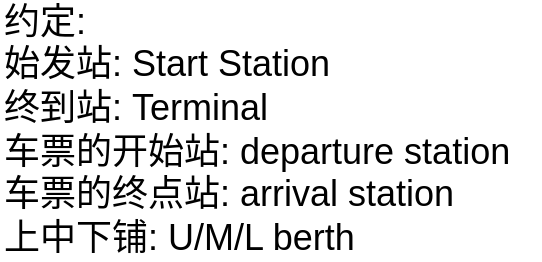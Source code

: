 <mxfile version="14.5.1" type="device" pages="5"><diagram id="gqer-UVIp9W55Pb4fRCJ" name="readme"><mxGraphModel dx="1572" dy="1056" grid="1" gridSize="10" guides="1" tooltips="1" connect="1" arrows="1" fold="1" page="1" pageScale="1" pageWidth="1169" pageHeight="827" math="0" shadow="0"><root><mxCell id="CIs72OOdV9kZaOzqT5Vl-0"/><mxCell id="CIs72OOdV9kZaOzqT5Vl-1" parent="CIs72OOdV9kZaOzqT5Vl-0"/><mxCell id="CIs72OOdV9kZaOzqT5Vl-2" value="&lt;font style=&quot;font-size: 18px&quot;&gt;约定:&lt;br&gt;始发站: Start Station&lt;br&gt;终到站: Terminal&lt;br&gt;车票的开始站: departure station&lt;br&gt;车票的终点站: arrival station&lt;br&gt;上中下铺: U/M/L berth&lt;/font&gt;" style="text;html=1;align=left;verticalAlign=middle;resizable=0;points=[];autosize=1;" parent="CIs72OOdV9kZaOzqT5Vl-1" vertex="1"><mxGeometry x="150" y="140" width="270" height="100" as="geometry"/></mxCell></root></mxGraphModel></diagram><diagram name="er-after-chk-zxz-5.3" id="Gse_Iu48WI6gzoU1AEYr"><mxGraphModel dx="1965" dy="1320" grid="1" gridSize="10" guides="1" tooltips="1" connect="1" arrows="1" fold="1" page="1" pageScale="1" pageWidth="1169" pageHeight="827" math="0" shadow="0"><root><mxCell id="X5Yhui2irTNdytCIQf4--0"/><mxCell id="X5Yhui2irTNdytCIQf4--1" parent="X5Yhui2irTNdytCIQf4--0"/><mxCell id="X5Yhui2irTNdytCIQf4--2" value="&lt;span style=&quot;font-size: 24px&quot;&gt;TrainItem&lt;/span&gt;" style="rounded=0;whiteSpace=wrap;html=1;" parent="X5Yhui2irTNdytCIQf4--1" vertex="1"><mxGeometry x="662.82" y="325.62" width="120" height="60" as="geometry"/></mxCell><mxCell id="X5Yhui2irTNdytCIQf4--3" value="&lt;span style=&quot;font-size: 24px&quot;&gt;Station&lt;/span&gt;" style="rounded=0;whiteSpace=wrap;html=1;" parent="X5Yhui2irTNdytCIQf4--1" vertex="1"><mxGeometry x="910" y="227.25" width="100" height="40" as="geometry"/></mxCell><mxCell id="X5Yhui2irTNdytCIQf4--4" value="&lt;font style=&quot;font-size: 24px&quot;&gt;User&lt;/font&gt;" style="rounded=0;whiteSpace=wrap;html=1;" parent="X5Yhui2irTNdytCIQf4--1" vertex="1"><mxGeometry x="335" y="207.5" width="80" height="40" as="geometry"/></mxCell><mxCell id="X5Yhui2irTNdytCIQf4--5" value="&lt;font style=&quot;font-size: 24px&quot;&gt;Order&lt;/font&gt;" style="rounded=0;whiteSpace=wrap;html=1;" parent="X5Yhui2irTNdytCIQf4--1" vertex="1"><mxGeometry x="335" y="480" width="80" height="41.5" as="geometry"/></mxCell><mxCell id="X5Yhui2irTNdytCIQf4--6" value="&lt;font style=&quot;font-size: 14px&quot;&gt;Name&lt;/font&gt;" style="ellipse;whiteSpace=wrap;html=1;" parent="X5Yhui2irTNdytCIQf4--1" vertex="1"><mxGeometry x="335" y="90" width="80" height="50" as="geometry"/></mxCell><mxCell id="X5Yhui2irTNdytCIQf4--7" value="" style="endArrow=none;html=1;" parent="X5Yhui2irTNdytCIQf4--1" source="X5Yhui2irTNdytCIQf4--6" target="X5Yhui2irTNdytCIQf4--4" edge="1"><mxGeometry width="50" height="50" relative="1" as="geometry"><mxPoint x="-209" y="510" as="sourcePoint"/><mxPoint x="-159" y="460" as="targetPoint"/></mxGeometry></mxCell><mxCell id="X5Yhui2irTNdytCIQf4--8" value="&lt;span style=&quot;font-size: 14px&quot;&gt;&lt;u&gt;IDNumber&lt;/u&gt;&lt;br&gt;&lt;/span&gt;" style="ellipse;whiteSpace=wrap;html=1;" parent="X5Yhui2irTNdytCIQf4--1" vertex="1"><mxGeometry x="226" y="122.5" width="90" height="50" as="geometry"/></mxCell><mxCell id="X5Yhui2irTNdytCIQf4--9" value="" style="endArrow=none;html=1;" parent="X5Yhui2irTNdytCIQf4--1" source="X5Yhui2irTNdytCIQf4--8" target="X5Yhui2irTNdytCIQf4--4" edge="1"><mxGeometry width="50" height="50" relative="1" as="geometry"><mxPoint x="-179" y="510" as="sourcePoint"/><mxPoint x="-129" y="460" as="targetPoint"/></mxGeometry></mxCell><mxCell id="X5Yhui2irTNdytCIQf4--10" value="&lt;span style=&quot;font-size: 14px&quot;&gt;Phone&lt;/span&gt;" style="ellipse;whiteSpace=wrap;html=1;" parent="X5Yhui2irTNdytCIQf4--1" vertex="1"><mxGeometry x="150" y="157.5" width="75" height="50" as="geometry"/></mxCell><mxCell id="X5Yhui2irTNdytCIQf4--11" value="&lt;span style=&quot;font-size: 14px&quot;&gt;CreditCard&lt;br&gt;&lt;/span&gt;" style="ellipse;whiteSpace=wrap;html=1;" parent="X5Yhui2irTNdytCIQf4--1" vertex="1"><mxGeometry x="150" y="219.25" width="100" height="50" as="geometry"/></mxCell><mxCell id="X5Yhui2irTNdytCIQf4--12" value="&lt;span style=&quot;font-size: 14px&quot;&gt;Username&lt;br&gt;&lt;/span&gt;" style="ellipse;whiteSpace=wrap;html=1;" parent="X5Yhui2irTNdytCIQf4--1" vertex="1"><mxGeometry x="225" y="269.25" width="90" height="50" as="geometry"/></mxCell><mxCell id="X5Yhui2irTNdytCIQf4--13" value="" style="endArrow=none;html=1;" parent="X5Yhui2irTNdytCIQf4--1" source="X5Yhui2irTNdytCIQf4--10" target="X5Yhui2irTNdytCIQf4--4" edge="1"><mxGeometry width="50" height="50" relative="1" as="geometry"><mxPoint x="-69" y="510" as="sourcePoint"/><mxPoint x="-19" y="460" as="targetPoint"/></mxGeometry></mxCell><mxCell id="X5Yhui2irTNdytCIQf4--14" value="" style="endArrow=none;html=1;" parent="X5Yhui2irTNdytCIQf4--1" source="X5Yhui2irTNdytCIQf4--11" target="X5Yhui2irTNdytCIQf4--4" edge="1"><mxGeometry width="50" height="50" relative="1" as="geometry"><mxPoint x="1" y="510" as="sourcePoint"/><mxPoint x="51" y="460" as="targetPoint"/></mxGeometry></mxCell><mxCell id="X5Yhui2irTNdytCIQf4--15" value="" style="endArrow=none;html=1;" parent="X5Yhui2irTNdytCIQf4--1" source="X5Yhui2irTNdytCIQf4--12" target="X5Yhui2irTNdytCIQf4--4" edge="1"><mxGeometry width="50" height="50" relative="1" as="geometry"><mxPoint x="85" y="510" as="sourcePoint"/><mxPoint x="135" y="460" as="targetPoint"/></mxGeometry></mxCell><mxCell id="X5Yhui2irTNdytCIQf4--16" value="&lt;font style=&quot;font-size: 14px&quot;&gt;ArriveAt&lt;/font&gt;" style="rhombus;whiteSpace=wrap;html=1;" parent="X5Yhui2irTNdytCIQf4--1" vertex="1"><mxGeometry x="920" y="330.62" width="80" height="50" as="geometry"/></mxCell><mxCell id="X5Yhui2irTNdytCIQf4--17" value="" style="endArrow=none;html=1;fillColor=#f8cecc;strokeWidth=5;startArrow=classic;startFill=1;" parent="X5Yhui2irTNdytCIQf4--1" source="X5Yhui2irTNdytCIQf4--16" target="X5Yhui2irTNdytCIQf4--2" edge="1"><mxGeometry width="50" height="50" relative="1" as="geometry"><mxPoint x="752.82" y="503.5" as="sourcePoint"/><mxPoint x="932.82" y="493.5" as="targetPoint"/></mxGeometry></mxCell><mxCell id="X5Yhui2irTNdytCIQf4--18" value="" style="endArrow=none;html=1;" parent="X5Yhui2irTNdytCIQf4--1" source="X5Yhui2irTNdytCIQf4--3" target="X5Yhui2irTNdytCIQf4--16" edge="1"><mxGeometry width="50" height="50" relative="1" as="geometry"><mxPoint x="1015" y="183.75" as="sourcePoint"/><mxPoint x="1065" y="133.75" as="targetPoint"/></mxGeometry></mxCell><mxCell id="X5Yhui2irTNdytCIQf4--20" value="&lt;span style=&quot;font-size: 14px&quot;&gt;&lt;u&gt;StationName&lt;/u&gt;&lt;br&gt;&lt;/span&gt;" style="ellipse;whiteSpace=wrap;html=1;" parent="X5Yhui2irTNdytCIQf4--1" vertex="1"><mxGeometry x="1040" y="185.5" width="120" height="50" as="geometry"/></mxCell><mxCell id="X5Yhui2irTNdytCIQf4--21" value="&lt;span style=&quot;font-size: 14px&quot;&gt;City&lt;br&gt;&lt;/span&gt;" style="ellipse;whiteSpace=wrap;html=1;" parent="X5Yhui2irTNdytCIQf4--1" vertex="1"><mxGeometry x="1065" y="267.25" width="70" height="50" as="geometry"/></mxCell><mxCell id="X5Yhui2irTNdytCIQf4--23" value="" style="endArrow=none;html=1;" parent="X5Yhui2irTNdytCIQf4--1" source="X5Yhui2irTNdytCIQf4--20" target="X5Yhui2irTNdytCIQf4--3" edge="1"><mxGeometry width="50" height="50" relative="1" as="geometry"><mxPoint x="965" y="273.75" as="sourcePoint"/><mxPoint x="1015" y="223.75" as="targetPoint"/></mxGeometry></mxCell><mxCell id="X5Yhui2irTNdytCIQf4--24" value="" style="endArrow=none;html=1;" parent="X5Yhui2irTNdytCIQf4--1" source="X5Yhui2irTNdytCIQf4--21" target="X5Yhui2irTNdytCIQf4--3" edge="1"><mxGeometry width="50" height="50" relative="1" as="geometry"><mxPoint x="1115" y="263.75" as="sourcePoint"/><mxPoint x="1165" y="213.75" as="targetPoint"/></mxGeometry></mxCell><mxCell id="X5Yhui2irTNdytCIQf4--25" value="&lt;span style=&quot;font-size: 14px&quot;&gt;HardSeatPrice&lt;br&gt;&lt;/span&gt;" style="ellipse;whiteSpace=wrap;html=1;" parent="X5Yhui2irTNdytCIQf4--1" vertex="1"><mxGeometry x="1000" y="445" width="110" height="50" as="geometry"/></mxCell><mxCell id="X5Yhui2irTNdytCIQf4--26" value="&lt;span style=&quot;font-size: 14px&quot;&gt;Book/Query&lt;br&gt;&lt;/span&gt;" style="rhombus;whiteSpace=wrap;html=1;" parent="X5Yhui2irTNdytCIQf4--1" vertex="1"><mxGeometry x="270" y="328" width="210" height="55" as="geometry"/></mxCell><mxCell id="X5Yhui2irTNdytCIQf4--27" value="" style="endArrow=none;html=1;" parent="X5Yhui2irTNdytCIQf4--1" source="X5Yhui2irTNdytCIQf4--4" target="X5Yhui2irTNdytCIQf4--26" edge="1"><mxGeometry width="50" height="50" relative="1" as="geometry"><mxPoint x="241" y="395.5" as="sourcePoint"/><mxPoint x="231" y="345.5" as="targetPoint"/></mxGeometry></mxCell><mxCell id="X5Yhui2irTNdytCIQf4--28" value="" style="endArrow=none;html=1;" parent="X5Yhui2irTNdytCIQf4--1" source="X5Yhui2irTNdytCIQf4--26" target="X5Yhui2irTNdytCIQf4--2" edge="1"><mxGeometry width="50" height="50" relative="1" as="geometry"><mxPoint x="600" y="436.75" as="sourcePoint"/><mxPoint x="600" y="396.75" as="targetPoint"/></mxGeometry></mxCell><mxCell id="X5Yhui2irTNdytCIQf4--29" value="&lt;span style=&quot;font-size: 14px&quot;&gt;&lt;u&gt;Oid&lt;/u&gt;&lt;/span&gt;" style="ellipse;whiteSpace=wrap;html=1;" parent="X5Yhui2irTNdytCIQf4--1" vertex="1"><mxGeometry x="226" y="406.93" width="60" height="50" as="geometry"/></mxCell><mxCell id="X5Yhui2irTNdytCIQf4--30" value="&lt;span style=&quot;font-size: 14px&quot;&gt;Tid&lt;/span&gt;" style="ellipse;whiteSpace=wrap;html=1;" parent="X5Yhui2irTNdytCIQf4--1" vertex="1"><mxGeometry x="55" y="440.31" width="60" height="50" as="geometry"/></mxCell><mxCell id="X5Yhui2irTNdytCIQf4--31" value="&lt;span style=&quot;font-size: 14px&quot;&gt;DepartureDate&lt;/span&gt;" style="ellipse;whiteSpace=wrap;html=1;" parent="X5Yhui2irTNdytCIQf4--1" vertex="1"><mxGeometry x="10" y="500.75" width="120" height="50" as="geometry"/></mxCell><mxCell id="X5Yhui2irTNdytCIQf4--32" value="&lt;span style=&quot;font-size: 14px&quot;&gt;DepartureTime&lt;/span&gt;" style="ellipse;whiteSpace=wrap;html=1;" parent="X5Yhui2irTNdytCIQf4--1" vertex="1"><mxGeometry x="10" y="560.75" width="120" height="50" as="geometry"/></mxCell><mxCell id="X5Yhui2irTNdytCIQf4--34" value="&lt;span style=&quot;font-size: 14px&quot;&gt;DepartureStation&lt;br&gt;&lt;/span&gt;" style="ellipse;whiteSpace=wrap;html=1;" parent="X5Yhui2irTNdytCIQf4--1" vertex="1"><mxGeometry x="191" y="706" width="130" height="50" as="geometry"/></mxCell><mxCell id="X5Yhui2irTNdytCIQf4--35" value="&lt;span style=&quot;font-size: 14px&quot;&gt;ArrivalStation&lt;/span&gt;" style="ellipse;whiteSpace=wrap;html=1;" parent="X5Yhui2irTNdytCIQf4--1" vertex="1"><mxGeometry x="325" y="729.75" width="100" height="50" as="geometry"/></mxCell><mxCell id="X5Yhui2irTNdytCIQf4--36" value="&lt;span style=&quot;font-size: 14px&quot;&gt;SeatType&lt;br&gt;&lt;/span&gt;" style="ellipse;whiteSpace=wrap;html=1;" parent="X5Yhui2irTNdytCIQf4--1" vertex="1"><mxGeometry x="90" y="608.81" width="80" height="50" as="geometry"/></mxCell><mxCell id="X5Yhui2irTNdytCIQf4--37" value="&lt;span style=&quot;font-size: 14px&quot;&gt;OrderStatus&lt;br&gt;&lt;/span&gt;" style="ellipse;whiteSpace=wrap;html=1;" parent="X5Yhui2irTNdytCIQf4--1" vertex="1"><mxGeometry x="130" y="660" width="100" height="50" as="geometry"/></mxCell><mxCell id="X5Yhui2irTNdytCIQf4--38" value="&lt;span style=&quot;font-size: 14px&quot;&gt;&lt;u&gt;Tid&lt;/u&gt;&lt;/span&gt;" style="ellipse;whiteSpace=wrap;html=1;" parent="X5Yhui2irTNdytCIQf4--1" vertex="1"><mxGeometry x="532.82" y="300" width="60" height="50" as="geometry"/></mxCell><mxCell id="X5Yhui2irTNdytCIQf4--39" value="" style="endArrow=none;html=1;" parent="X5Yhui2irTNdytCIQf4--1" source="X5Yhui2irTNdytCIQf4--30" target="X5Yhui2irTNdytCIQf4--5" edge="1"><mxGeometry width="50" height="50" relative="1" as="geometry"><mxPoint x="100" y="613" as="sourcePoint"/><mxPoint x="150" y="563" as="targetPoint"/></mxGeometry></mxCell><mxCell id="X5Yhui2irTNdytCIQf4--40" value="" style="endArrow=none;html=1;" parent="X5Yhui2irTNdytCIQf4--1" source="X5Yhui2irTNdytCIQf4--5" target="X5Yhui2irTNdytCIQf4--31" edge="1"><mxGeometry width="50" height="50" relative="1" as="geometry"><mxPoint x="230" y="543" as="sourcePoint"/><mxPoint x="170" y="613" as="targetPoint"/></mxGeometry></mxCell><mxCell id="X5Yhui2irTNdytCIQf4--41" value="" style="endArrow=none;html=1;" parent="X5Yhui2irTNdytCIQf4--1" source="X5Yhui2irTNdytCIQf4--32" target="X5Yhui2irTNdytCIQf4--5" edge="1"><mxGeometry width="50" height="50" relative="1" as="geometry"><mxPoint x="250" y="613" as="sourcePoint"/><mxPoint x="300" y="563" as="targetPoint"/></mxGeometry></mxCell><mxCell id="X5Yhui2irTNdytCIQf4--43" value="" style="endArrow=none;html=1;" parent="X5Yhui2irTNdytCIQf4--1" source="X5Yhui2irTNdytCIQf4--5" target="X5Yhui2irTNdytCIQf4--36" edge="1"><mxGeometry width="50" height="50" relative="1" as="geometry"><mxPoint x="265" y="573" as="sourcePoint"/><mxPoint x="315" y="523" as="targetPoint"/></mxGeometry></mxCell><mxCell id="X5Yhui2irTNdytCIQf4--44" value="" style="endArrow=none;html=1;" parent="X5Yhui2irTNdytCIQf4--1" source="X5Yhui2irTNdytCIQf4--5" target="X5Yhui2irTNdytCIQf4--37" edge="1"><mxGeometry width="50" height="50" relative="1" as="geometry"><mxPoint x="265" y="553" as="sourcePoint"/><mxPoint x="340.719" y="583.776" as="targetPoint"/></mxGeometry></mxCell><mxCell id="X5Yhui2irTNdytCIQf4--45" value="" style="endArrow=none;html=1;" parent="X5Yhui2irTNdytCIQf4--1" source="X5Yhui2irTNdytCIQf4--5" target="X5Yhui2irTNdytCIQf4--35" edge="1"><mxGeometry width="50" height="50" relative="1" as="geometry"><mxPoint x="240" y="553" as="sourcePoint"/><mxPoint x="290" y="503" as="targetPoint"/></mxGeometry></mxCell><mxCell id="X5Yhui2irTNdytCIQf4--46" value="" style="endArrow=none;html=1;" parent="X5Yhui2irTNdytCIQf4--1" source="X5Yhui2irTNdytCIQf4--5" target="X5Yhui2irTNdytCIQf4--29" edge="1"><mxGeometry width="50" height="50" relative="1" as="geometry"><mxPoint x="120" y="583" as="sourcePoint"/><mxPoint x="170" y="533" as="targetPoint"/></mxGeometry></mxCell><mxCell id="X5Yhui2irTNdytCIQf4--47" value="" style="endArrow=none;html=1;" parent="X5Yhui2irTNdytCIQf4--1" source="X5Yhui2irTNdytCIQf4--34" target="X5Yhui2irTNdytCIQf4--5" edge="1"><mxGeometry width="50" height="50" relative="1" as="geometry"><mxPoint x="130" y="573" as="sourcePoint"/><mxPoint x="180" y="573" as="targetPoint"/></mxGeometry></mxCell><mxCell id="X5Yhui2irTNdytCIQf4--48" value="&lt;span style=&quot;font-size: 14px&quot;&gt;StartStation&lt;/span&gt;&lt;span style=&quot;font-size: 14px&quot;&gt;&lt;br&gt;&lt;/span&gt;" style="ellipse;whiteSpace=wrap;html=1;" parent="X5Yhui2irTNdytCIQf4--1" vertex="1"><mxGeometry x="617.82" y="40" width="99.36" height="50" as="geometry"/></mxCell><mxCell id="X5Yhui2irTNdytCIQf4--49" value="&lt;span style=&quot;font-size: 14px&quot;&gt;&lt;u&gt;ArrivalStation&lt;/u&gt;&lt;/span&gt;" style="ellipse;whiteSpace=wrap;html=1;" parent="X5Yhui2irTNdytCIQf4--1" vertex="1"><mxGeometry x="532.82" y="395" width="100" height="50" as="geometry"/></mxCell><mxCell id="X5Yhui2irTNdytCIQf4--50" value="&lt;span style=&quot;font-size: 14px&quot;&gt;DepartureTime&lt;br&gt;&lt;/span&gt;" style="ellipse;whiteSpace=wrap;html=1;" parent="X5Yhui2irTNdytCIQf4--1" vertex="1"><mxGeometry x="532.82" y="530.75" width="110.63" height="50" as="geometry"/></mxCell><mxCell id="X5Yhui2irTNdytCIQf4--51" value="&lt;span style=&quot;font-size: 14px&quot;&gt;ArrivalTime&lt;br&gt;&lt;/span&gt;" style="ellipse;whiteSpace=wrap;html=1;" parent="X5Yhui2irTNdytCIQf4--1" vertex="1"><mxGeometry x="532.82" y="461" width="95" height="50" as="geometry"/></mxCell><mxCell id="X5Yhui2irTNdytCIQf4--52" value="" style="endArrow=none;html=1;" parent="X5Yhui2irTNdytCIQf4--1" source="X5Yhui2irTNdytCIQf4--74" target="X5Yhui2irTNdytCIQf4--48" edge="1"><mxGeometry width="50" height="50" relative="1" as="geometry"><mxPoint x="792.82" y="302.25" as="sourcePoint"/><mxPoint x="842.82" y="252.25" as="targetPoint"/></mxGeometry></mxCell><mxCell id="X5Yhui2irTNdytCIQf4--53" value="" style="endArrow=none;html=1;" parent="X5Yhui2irTNdytCIQf4--1" source="X5Yhui2irTNdytCIQf4--2" target="X5Yhui2irTNdytCIQf4--50" edge="1"><mxGeometry width="50" height="50" relative="1" as="geometry"><mxPoint x="772.82" y="355.62" as="sourcePoint"/><mxPoint x="847.82" y="370.62" as="targetPoint"/></mxGeometry></mxCell><mxCell id="X5Yhui2irTNdytCIQf4--54" value="" style="endArrow=none;html=1;" parent="X5Yhui2irTNdytCIQf4--1" source="X5Yhui2irTNdytCIQf4--49" target="X5Yhui2irTNdytCIQf4--2" edge="1"><mxGeometry width="50" height="50" relative="1" as="geometry"><mxPoint x="722.82" y="425.62" as="sourcePoint"/><mxPoint x="772.82" y="375.62" as="targetPoint"/></mxGeometry></mxCell><mxCell id="X5Yhui2irTNdytCIQf4--55" value="" style="endArrow=none;html=1;" parent="X5Yhui2irTNdytCIQf4--1" source="X5Yhui2irTNdytCIQf4--2" target="X5Yhui2irTNdytCIQf4--51" edge="1"><mxGeometry width="50" height="50" relative="1" as="geometry"><mxPoint x="712.82" y="335.62" as="sourcePoint"/><mxPoint x="762.82" y="285.62" as="targetPoint"/></mxGeometry></mxCell><mxCell id="X5Yhui2irTNdytCIQf4--56" value="" style="endArrow=none;html=1;" parent="X5Yhui2irTNdytCIQf4--1" source="X5Yhui2irTNdytCIQf4--38" target="X5Yhui2irTNdytCIQf4--2" edge="1"><mxGeometry width="50" height="50" relative="1" as="geometry"><mxPoint x="642.82" y="379.75" as="sourcePoint"/><mxPoint x="692.82" y="329.75" as="targetPoint"/></mxGeometry></mxCell><mxCell id="X5Yhui2irTNdytCIQf4--57" value="" style="endArrow=none;html=1;strokeColor=#000000;fillColor=#000000;strokeWidth=5;" parent="X5Yhui2irTNdytCIQf4--1" source="X5Yhui2irTNdytCIQf4--5" target="X5Yhui2irTNdytCIQf4--26" edge="1"><mxGeometry width="50" height="50" relative="1" as="geometry"><mxPoint x="360" y="495.5" as="sourcePoint"/><mxPoint x="410" y="445.5" as="targetPoint"/></mxGeometry></mxCell><mxCell id="X5Yhui2irTNdytCIQf4--58" value="" style="endArrow=none;html=1;" parent="X5Yhui2irTNdytCIQf4--1" source="X5Yhui2irTNdytCIQf4--2" target="X5Yhui2irTNdytCIQf4--25" edge="1"><mxGeometry width="50" height="50" relative="1" as="geometry"><mxPoint x="902.82" y="373.37" as="sourcePoint"/><mxPoint x="952.82" y="323.37" as="targetPoint"/></mxGeometry></mxCell><mxCell id="X5Yhui2irTNdytCIQf4--60" value="&lt;span style=&quot;font-size: 14px&quot;&gt;SoftSeatPrice&lt;br&gt;&lt;/span&gt;" style="ellipse;whiteSpace=wrap;html=1;" parent="X5Yhui2irTNdytCIQf4--1" vertex="1"><mxGeometry x="970" y="500" width="110" height="50" as="geometry"/></mxCell><mxCell id="X5Yhui2irTNdytCIQf4--61" value="" style="endArrow=none;html=1;" parent="X5Yhui2irTNdytCIQf4--1" source="X5Yhui2irTNdytCIQf4--2" target="X5Yhui2irTNdytCIQf4--60" edge="1"><mxGeometry width="50" height="50" relative="1" as="geometry"><mxPoint x="792.82" y="364.532" as="sourcePoint"/><mxPoint x="862.855" y="363.261" as="targetPoint"/></mxGeometry></mxCell><mxCell id="X5Yhui2irTNdytCIQf4--62" value="&lt;span style=&quot;font-size: 14px&quot;&gt;HardSleeperUPrice&lt;br&gt;&lt;/span&gt;" style="ellipse;whiteSpace=wrap;html=1;" parent="X5Yhui2irTNdytCIQf4--1" vertex="1"><mxGeometry x="887.18" y="550" width="130" height="50" as="geometry"/></mxCell><mxCell id="X5Yhui2irTNdytCIQf4--63" value="" style="endArrow=none;html=1;" parent="X5Yhui2irTNdytCIQf4--1" source="X5Yhui2irTNdytCIQf4--2" target="X5Yhui2irTNdytCIQf4--62" edge="1"><mxGeometry width="50" height="50" relative="1" as="geometry"><mxPoint x="762.82" y="433.374" as="sourcePoint"/><mxPoint x="842.855" y="417.021" as="targetPoint"/></mxGeometry></mxCell><mxCell id="X5Yhui2irTNdytCIQf4--64" value="&lt;span style=&quot;font-size: 14px&quot;&gt;HardSleeperMPrice&lt;br&gt;&lt;/span&gt;" style="ellipse;whiteSpace=wrap;html=1;" parent="X5Yhui2irTNdytCIQf4--1" vertex="1"><mxGeometry x="835" y="600" width="130" height="50" as="geometry"/></mxCell><mxCell id="X5Yhui2irTNdytCIQf4--65" value="" style="endArrow=none;html=1;" parent="X5Yhui2irTNdytCIQf4--1" source="X5Yhui2irTNdytCIQf4--2" target="X5Yhui2irTNdytCIQf4--64" edge="1"><mxGeometry width="50" height="50" relative="1" as="geometry"><mxPoint x="782.82" y="423.366" as="sourcePoint"/><mxPoint x="842.855" y="474.441" as="targetPoint"/></mxGeometry></mxCell><mxCell id="X5Yhui2irTNdytCIQf4--66" value="&lt;span style=&quot;font-size: 14px&quot;&gt;HardSleeperLPrice&lt;br&gt;&lt;/span&gt;" style="ellipse;whiteSpace=wrap;html=1;" parent="X5Yhui2irTNdytCIQf4--1" vertex="1"><mxGeometry x="757.18" y="650" width="130" height="50" as="geometry"/></mxCell><mxCell id="X5Yhui2irTNdytCIQf4--67" value="" style="endArrow=none;html=1;" parent="X5Yhui2irTNdytCIQf4--1" source="X5Yhui2irTNdytCIQf4--2" target="X5Yhui2irTNdytCIQf4--66" edge="1"><mxGeometry width="50" height="50" relative="1" as="geometry"><mxPoint x="782.82" y="482.446" as="sourcePoint"/><mxPoint x="842.855" y="533.521" as="targetPoint"/></mxGeometry></mxCell><mxCell id="X5Yhui2irTNdytCIQf4--68" value="&lt;span style=&quot;font-size: 14px&quot;&gt;SoftSleeperUPrice&lt;br&gt;&lt;/span&gt;" style="ellipse;whiteSpace=wrap;html=1;" parent="X5Yhui2irTNdytCIQf4--1" vertex="1"><mxGeometry x="632.82" y="670" width="130" height="50" as="geometry"/></mxCell><mxCell id="X5Yhui2irTNdytCIQf4--69" value="&lt;span style=&quot;font-size: 14px&quot;&gt;SoftSleeperLPrice&lt;br&gt;&lt;/span&gt;" style="ellipse;whiteSpace=wrap;html=1;" parent="X5Yhui2irTNdytCIQf4--1" vertex="1"><mxGeometry x="560" y="610.75" width="130" height="50" as="geometry"/></mxCell><mxCell id="X5Yhui2irTNdytCIQf4--70" value="" style="endArrow=none;html=1;" parent="X5Yhui2irTNdytCIQf4--1" source="X5Yhui2irTNdytCIQf4--2" target="X5Yhui2irTNdytCIQf4--68" edge="1"><mxGeometry width="50" height="50" relative="1" as="geometry"><mxPoint x="792.82" y="395.091" as="sourcePoint"/><mxPoint x="1057.703" y="525.2" as="targetPoint"/></mxGeometry></mxCell><mxCell id="X5Yhui2irTNdytCIQf4--71" value="" style="endArrow=none;html=1;" parent="X5Yhui2irTNdytCIQf4--1" source="X5Yhui2irTNdytCIQf4--2" target="X5Yhui2irTNdytCIQf4--69" edge="1"><mxGeometry width="50" height="50" relative="1" as="geometry"><mxPoint x="769.3" y="395.62" as="sourcePoint"/><mxPoint x="1070.289" y="643.143" as="targetPoint"/></mxGeometry></mxCell><mxCell id="X5Yhui2irTNdytCIQf4--72" value="&lt;span style=&quot;font-size: 14px&quot;&gt;IDNumber&lt;br&gt;&lt;/span&gt;" style="ellipse;whiteSpace=wrap;html=1;" parent="X5Yhui2irTNdytCIQf4--1" vertex="1"><mxGeometry x="115" y="406.93" width="91" height="50" as="geometry"/></mxCell><mxCell id="X5Yhui2irTNdytCIQf4--73" value="" style="endArrow=none;html=1;" parent="X5Yhui2irTNdytCIQf4--1" source="X5Yhui2irTNdytCIQf4--5" target="X5Yhui2irTNdytCIQf4--72" edge="1"><mxGeometry width="50" height="50" relative="1" as="geometry"><mxPoint x="366.486" y="524" as="sourcePoint"/><mxPoint x="318.839" y="470.6" as="targetPoint"/></mxGeometry></mxCell><mxCell id="X5Yhui2irTNdytCIQf4--74" value="&lt;span style=&quot;font-size: 24px&quot;&gt;TrainStartStation&lt;/span&gt;" style="rounded=0;whiteSpace=wrap;html=1;" parent="X5Yhui2irTNdytCIQf4--1" vertex="1"><mxGeometry x="617.82" y="125.5" width="210" height="60" as="geometry"/></mxCell><mxCell id="X5Yhui2irTNdytCIQf4--75" value="&lt;span style=&quot;font-size: 14px&quot;&gt;&lt;u&gt;Tid&lt;/u&gt;&lt;/span&gt;" style="ellipse;whiteSpace=wrap;html=1;" parent="X5Yhui2irTNdytCIQf4--1" vertex="1"><mxGeometry x="532.82" y="130.5" width="60" height="50" as="geometry"/></mxCell><mxCell id="X5Yhui2irTNdytCIQf4--76" value="" style="endArrow=none;html=1;" parent="X5Yhui2irTNdytCIQf4--1" source="X5Yhui2irTNdytCIQf4--75" target="X5Yhui2irTNdytCIQf4--74" edge="1"><mxGeometry width="50" height="50" relative="1" as="geometry"><mxPoint x="610.491" y="273.623" as="sourcePoint"/><mxPoint x="691.391" y="332.25" as="targetPoint"/></mxGeometry></mxCell><mxCell id="X5Yhui2irTNdytCIQf4--77" value="&lt;font style=&quot;font-size: 14px&quot;&gt;StartFrom&lt;/font&gt;" style="rhombus;whiteSpace=wrap;html=1;" parent="X5Yhui2irTNdytCIQf4--1" vertex="1"><mxGeometry x="682.82" y="222.25" width="80" height="50" as="geometry"/></mxCell><mxCell id="X5Yhui2irTNdytCIQf4--78" value="" style="endArrow=none;html=1;strokeWidth=5;fillColor=#ffe6cc;" parent="X5Yhui2irTNdytCIQf4--1" source="X5Yhui2irTNdytCIQf4--77" target="X5Yhui2irTNdytCIQf4--74" edge="1"><mxGeometry width="50" height="50" relative="1" as="geometry"><mxPoint x="597.389" y="125.224" as="sourcePoint"/><mxPoint x="642.82" y="131.625" as="targetPoint"/></mxGeometry></mxCell><mxCell id="X5Yhui2irTNdytCIQf4--79" value="" style="endArrow=classic;html=1;strokeWidth=5;startArrow=none;startFill=0;endFill=1;fillColor=#ffe6cc;" parent="X5Yhui2irTNdytCIQf4--1" source="X5Yhui2irTNdytCIQf4--2" target="X5Yhui2irTNdytCIQf4--77" edge="1"><mxGeometry width="50" height="50" relative="1" as="geometry"><mxPoint x="732.82" y="226" as="sourcePoint"/><mxPoint x="732.82" y="171.5" as="targetPoint"/></mxGeometry></mxCell><mxCell id="X5Yhui2irTNdytCIQf4--81" value="&lt;font style=&quot;font-size: 14px&quot;&gt;ReferTo&lt;/font&gt;" style="rhombus;whiteSpace=wrap;html=1;" parent="X5Yhui2irTNdytCIQf4--1" vertex="1"><mxGeometry x="920" y="130.5" width="80" height="50" as="geometry"/></mxCell><mxCell id="X5Yhui2irTNdytCIQf4--82" value="" style="endArrow=none;html=1;" parent="X5Yhui2irTNdytCIQf4--1" source="X5Yhui2irTNdytCIQf4--3" target="X5Yhui2irTNdytCIQf4--81" edge="1"><mxGeometry width="50" height="50" relative="1" as="geometry"><mxPoint x="1071.589" y="234.706" as="sourcePoint"/><mxPoint x="1009.716" y="266" as="targetPoint"/></mxGeometry></mxCell><mxCell id="X5Yhui2irTNdytCIQf4--83" value="" style="endArrow=none;html=1;fillColor=#f8cecc;startArrow=classic;startFill=1;strokeWidth=5;" parent="X5Yhui2irTNdytCIQf4--1" source="X5Yhui2irTNdytCIQf4--81" target="X5Yhui2irTNdytCIQf4--74" edge="1"><mxGeometry width="50" height="50" relative="1" as="geometry"><mxPoint x="970" y="266" as="sourcePoint"/><mxPoint x="970" y="185.5" as="targetPoint"/></mxGeometry></mxCell><mxCell id="jsFbXmQIYOiuLxVui5aJ-0" value="&lt;span style=&quot;font-size: 14px&quot;&gt;StartTime&lt;/span&gt;&lt;span style=&quot;font-size: 14px&quot;&gt;&lt;br&gt;&lt;/span&gt;" style="ellipse;whiteSpace=wrap;html=1;" parent="X5Yhui2irTNdytCIQf4--1" vertex="1"><mxGeometry x="728.46" y="40" width="99.36" height="50" as="geometry"/></mxCell><mxCell id="jsFbXmQIYOiuLxVui5aJ-1" value="" style="endArrow=none;html=1;" parent="X5Yhui2irTNdytCIQf4--1" source="X5Yhui2irTNdytCIQf4--74" target="jsFbXmQIYOiuLxVui5aJ-0" edge="1"><mxGeometry width="50" height="50" relative="1" as="geometry"><mxPoint x="683.902" y="135.5" as="sourcePoint"/><mxPoint x="629.747" y="102.288" as="targetPoint"/></mxGeometry></mxCell><mxCell id="_uyQjk6rOa6Z48YgQWWC-0" value="&lt;font style=&quot;font-size: 14px&quot;&gt;offsetDay&lt;/font&gt;" style="ellipse;whiteSpace=wrap;html=1;" vertex="1" parent="X5Yhui2irTNdytCIQf4--1"><mxGeometry x="1000" y="380.62" width="120" height="50" as="geometry"/></mxCell><mxCell id="_uyQjk6rOa6Z48YgQWWC-3" value="" style="endArrow=none;html=1;entryX=0;entryY=0.5;entryDx=0;entryDy=0;exitX=1;exitY=0.75;exitDx=0;exitDy=0;" edge="1" parent="X5Yhui2irTNdytCIQf4--1" source="X5Yhui2irTNdytCIQf4--2" target="_uyQjk6rOa6Z48YgQWWC-0"><mxGeometry width="50" height="50" relative="1" as="geometry"><mxPoint x="720" y="580" as="sourcePoint"/><mxPoint x="770" y="530" as="targetPoint"/></mxGeometry></mxCell></root></mxGraphModel></diagram><diagram name="er-zxz-5.3" id="JGhMg9E17tRddRFSZgeF"><mxGraphModel dx="1310" dy="880" grid="1" gridSize="10" guides="1" tooltips="1" connect="1" arrows="1" fold="1" page="1" pageScale="1" pageWidth="1169" pageHeight="827" math="0" shadow="0"><root><mxCell id="ORQuGwrd3EQE_lEH3JGI-0"/><mxCell id="ORQuGwrd3EQE_lEH3JGI-1" parent="ORQuGwrd3EQE_lEH3JGI-0"/><mxCell id="ORQuGwrd3EQE_lEH3JGI-2" value="&lt;span style=&quot;font-size: 24px&quot;&gt;TrainItem&lt;/span&gt;" style="rounded=0;whiteSpace=wrap;html=1;" parent="ORQuGwrd3EQE_lEH3JGI-1" vertex="1"><mxGeometry x="640" y="326.25" width="120" height="60" as="geometry"/></mxCell><mxCell id="ORQuGwrd3EQE_lEH3JGI-3" value="&lt;span style=&quot;font-size: 24px&quot;&gt;Station&lt;/span&gt;" style="rounded=0;whiteSpace=wrap;html=1;" parent="ORQuGwrd3EQE_lEH3JGI-1" vertex="1"><mxGeometry x="795" y="639" width="80" height="40" as="geometry"/></mxCell><mxCell id="ORQuGwrd3EQE_lEH3JGI-4" value="&lt;font style=&quot;font-size: 24px&quot;&gt;User&lt;/font&gt;" style="rounded=0;whiteSpace=wrap;html=1;" parent="ORQuGwrd3EQE_lEH3JGI-1" vertex="1"><mxGeometry x="335" y="165.5" width="80" height="40" as="geometry"/></mxCell><mxCell id="ORQuGwrd3EQE_lEH3JGI-5" value="&lt;font style=&quot;font-size: 24px&quot;&gt;Order&lt;/font&gt;" style="rounded=0;whiteSpace=wrap;html=1;" parent="ORQuGwrd3EQE_lEH3JGI-1" vertex="1"><mxGeometry x="335" y="514" width="80" height="41.5" as="geometry"/></mxCell><mxCell id="ORQuGwrd3EQE_lEH3JGI-7" value="&lt;font style=&quot;font-size: 14px&quot;&gt;Name&lt;/font&gt;" style="ellipse;whiteSpace=wrap;html=1;" parent="ORQuGwrd3EQE_lEH3JGI-1" vertex="1"><mxGeometry x="335" y="48" width="80" height="50" as="geometry"/></mxCell><mxCell id="ORQuGwrd3EQE_lEH3JGI-8" value="" style="endArrow=none;html=1;" parent="ORQuGwrd3EQE_lEH3JGI-1" source="ORQuGwrd3EQE_lEH3JGI-7" target="ORQuGwrd3EQE_lEH3JGI-4" edge="1"><mxGeometry width="50" height="50" relative="1" as="geometry"><mxPoint x="-209" y="468" as="sourcePoint"/><mxPoint x="-159" y="418" as="targetPoint"/></mxGeometry></mxCell><mxCell id="ORQuGwrd3EQE_lEH3JGI-9" value="&lt;span style=&quot;font-size: 14px&quot;&gt;&lt;u&gt;IdentityNumber&lt;/u&gt;&lt;br&gt;&lt;/span&gt;" style="ellipse;whiteSpace=wrap;html=1;" parent="ORQuGwrd3EQE_lEH3JGI-1" vertex="1"><mxGeometry x="210" y="65.5" width="111" height="50" as="geometry"/></mxCell><mxCell id="ORQuGwrd3EQE_lEH3JGI-10" value="" style="endArrow=none;html=1;" parent="ORQuGwrd3EQE_lEH3JGI-1" source="ORQuGwrd3EQE_lEH3JGI-9" target="ORQuGwrd3EQE_lEH3JGI-4" edge="1"><mxGeometry width="50" height="50" relative="1" as="geometry"><mxPoint x="-179" y="468" as="sourcePoint"/><mxPoint x="-129" y="418" as="targetPoint"/></mxGeometry></mxCell><mxCell id="ORQuGwrd3EQE_lEH3JGI-11" value="&lt;span style=&quot;font-size: 14px&quot;&gt;Phone&lt;/span&gt;" style="ellipse;whiteSpace=wrap;html=1;" parent="ORQuGwrd3EQE_lEH3JGI-1" vertex="1"><mxGeometry x="115" y="115.5" width="100" height="50" as="geometry"/></mxCell><mxCell id="ORQuGwrd3EQE_lEH3JGI-12" value="&lt;span style=&quot;font-size: 14px&quot;&gt;CreditCard&lt;br&gt;&lt;/span&gt;" style="ellipse;whiteSpace=wrap;html=1;" parent="ORQuGwrd3EQE_lEH3JGI-1" vertex="1"><mxGeometry x="110" y="185.5" width="110" height="50" as="geometry"/></mxCell><mxCell id="ORQuGwrd3EQE_lEH3JGI-13" value="&lt;span style=&quot;font-size: 14px&quot;&gt;Username&lt;br&gt;&lt;/span&gt;" style="ellipse;whiteSpace=wrap;html=1;" parent="ORQuGwrd3EQE_lEH3JGI-1" vertex="1"><mxGeometry x="191" y="235.5" width="90" height="50" as="geometry"/></mxCell><mxCell id="ORQuGwrd3EQE_lEH3JGI-14" value="" style="endArrow=none;html=1;" parent="ORQuGwrd3EQE_lEH3JGI-1" source="ORQuGwrd3EQE_lEH3JGI-11" target="ORQuGwrd3EQE_lEH3JGI-4" edge="1"><mxGeometry width="50" height="50" relative="1" as="geometry"><mxPoint x="-69" y="468" as="sourcePoint"/><mxPoint x="-19" y="418" as="targetPoint"/></mxGeometry></mxCell><mxCell id="ORQuGwrd3EQE_lEH3JGI-15" value="" style="endArrow=none;html=1;" parent="ORQuGwrd3EQE_lEH3JGI-1" source="ORQuGwrd3EQE_lEH3JGI-12" target="ORQuGwrd3EQE_lEH3JGI-4" edge="1"><mxGeometry width="50" height="50" relative="1" as="geometry"><mxPoint x="1" y="468" as="sourcePoint"/><mxPoint x="51" y="418" as="targetPoint"/></mxGeometry></mxCell><mxCell id="ORQuGwrd3EQE_lEH3JGI-16" value="" style="endArrow=none;html=1;" parent="ORQuGwrd3EQE_lEH3JGI-1" source="ORQuGwrd3EQE_lEH3JGI-13" target="ORQuGwrd3EQE_lEH3JGI-4" edge="1"><mxGeometry width="50" height="50" relative="1" as="geometry"><mxPoint x="85" y="468" as="sourcePoint"/><mxPoint x="135" y="418" as="targetPoint"/></mxGeometry></mxCell><mxCell id="ORQuGwrd3EQE_lEH3JGI-17" value="&lt;font style=&quot;font-size: 14px&quot;&gt;Park&lt;/font&gt;" style="rhombus;whiteSpace=wrap;html=1;" parent="ORQuGwrd3EQE_lEH3JGI-1" vertex="1"><mxGeometry x="665" y="634" width="80" height="50" as="geometry"/></mxCell><mxCell id="ORQuGwrd3EQE_lEH3JGI-18" value="" style="endArrow=none;html=1;" parent="ORQuGwrd3EQE_lEH3JGI-1" source="ORQuGwrd3EQE_lEH3JGI-17" target="ORQuGwrd3EQE_lEH3JGI-2" edge="1"><mxGeometry width="50" height="50" relative="1" as="geometry"><mxPoint x="730" y="507.5" as="sourcePoint"/><mxPoint x="910" y="497.5" as="targetPoint"/></mxGeometry></mxCell><mxCell id="ORQuGwrd3EQE_lEH3JGI-19" value="" style="endArrow=none;html=1;" parent="ORQuGwrd3EQE_lEH3JGI-1" source="ORQuGwrd3EQE_lEH3JGI-3" target="ORQuGwrd3EQE_lEH3JGI-17" edge="1"><mxGeometry width="50" height="50" relative="1" as="geometry"><mxPoint x="705" y="752.25" as="sourcePoint"/><mxPoint x="755" y="702.25" as="targetPoint"/></mxGeometry></mxCell><mxCell id="ORQuGwrd3EQE_lEH3JGI-20" value="&lt;span style=&quot;font-size: 14px&quot;&gt;&lt;u&gt;Sid&lt;/u&gt;&lt;/span&gt;" style="ellipse;whiteSpace=wrap;html=1;" parent="ORQuGwrd3EQE_lEH3JGI-1" vertex="1"><mxGeometry x="930" y="634" width="60" height="50" as="geometry"/></mxCell><mxCell id="ORQuGwrd3EQE_lEH3JGI-21" value="&lt;span style=&quot;font-size: 14px&quot;&gt;StationName&lt;br&gt;&lt;/span&gt;" style="ellipse;whiteSpace=wrap;html=1;" parent="ORQuGwrd3EQE_lEH3JGI-1" vertex="1"><mxGeometry x="870" y="693.75" width="120" height="50" as="geometry"/></mxCell><mxCell id="ORQuGwrd3EQE_lEH3JGI-22" value="&lt;span style=&quot;font-size: 14px&quot;&gt;City&lt;br&gt;&lt;/span&gt;" style="ellipse;whiteSpace=wrap;html=1;" parent="ORQuGwrd3EQE_lEH3JGI-1" vertex="1"><mxGeometry x="800" y="724" width="70" height="50" as="geometry"/></mxCell><mxCell id="ORQuGwrd3EQE_lEH3JGI-23" value="" style="endArrow=none;html=1;" parent="ORQuGwrd3EQE_lEH3JGI-1" source="ORQuGwrd3EQE_lEH3JGI-20" target="ORQuGwrd3EQE_lEH3JGI-3" edge="1"><mxGeometry width="50" height="50" relative="1" as="geometry"><mxPoint x="615" y="842.25" as="sourcePoint"/><mxPoint x="665" y="792.25" as="targetPoint"/></mxGeometry></mxCell><mxCell id="ORQuGwrd3EQE_lEH3JGI-24" value="" style="endArrow=none;html=1;" parent="ORQuGwrd3EQE_lEH3JGI-1" source="ORQuGwrd3EQE_lEH3JGI-21" target="ORQuGwrd3EQE_lEH3JGI-3" edge="1"><mxGeometry width="50" height="50" relative="1" as="geometry"><mxPoint x="655" y="842.25" as="sourcePoint"/><mxPoint x="705" y="792.25" as="targetPoint"/></mxGeometry></mxCell><mxCell id="ORQuGwrd3EQE_lEH3JGI-25" value="" style="endArrow=none;html=1;" parent="ORQuGwrd3EQE_lEH3JGI-1" source="ORQuGwrd3EQE_lEH3JGI-22" target="ORQuGwrd3EQE_lEH3JGI-3" edge="1"><mxGeometry width="50" height="50" relative="1" as="geometry"><mxPoint x="805" y="832.25" as="sourcePoint"/><mxPoint x="855" y="782.25" as="targetPoint"/></mxGeometry></mxCell><mxCell id="ORQuGwrd3EQE_lEH3JGI-31" value="&lt;span style=&quot;font-size: 14px&quot;&gt;HardSeatPrice&lt;br&gt;&lt;/span&gt;" style="ellipse;whiteSpace=wrap;html=1;" parent="ORQuGwrd3EQE_lEH3JGI-1" vertex="1"><mxGeometry x="730" y="214" width="110" height="50" as="geometry"/></mxCell><mxCell id="ORQuGwrd3EQE_lEH3JGI-36" value="&lt;span style=&quot;font-size: 14px&quot;&gt;Book/Query&lt;br&gt;&lt;/span&gt;" style="rhombus;whiteSpace=wrap;html=1;" parent="ORQuGwrd3EQE_lEH3JGI-1" vertex="1"><mxGeometry x="270" y="328" width="210" height="55" as="geometry"/></mxCell><mxCell id="ORQuGwrd3EQE_lEH3JGI-37" value="" style="endArrow=none;html=1;" parent="ORQuGwrd3EQE_lEH3JGI-1" source="ORQuGwrd3EQE_lEH3JGI-4" target="ORQuGwrd3EQE_lEH3JGI-36" edge="1"><mxGeometry width="50" height="50" relative="1" as="geometry"><mxPoint x="241" y="395.5" as="sourcePoint"/><mxPoint x="231" y="345.5" as="targetPoint"/></mxGeometry></mxCell><mxCell id="ORQuGwrd3EQE_lEH3JGI-38" value="" style="endArrow=none;html=1;entryX=0;entryY=0.5;entryDx=0;entryDy=0;exitX=1;exitY=0.5;exitDx=0;exitDy=0;" parent="ORQuGwrd3EQE_lEH3JGI-1" source="ORQuGwrd3EQE_lEH3JGI-36" target="ORQuGwrd3EQE_lEH3JGI-2" edge="1"><mxGeometry width="50" height="50" relative="1" as="geometry"><mxPoint x="600" y="436.75" as="sourcePoint"/><mxPoint x="600" y="396.75" as="targetPoint"/></mxGeometry></mxCell><mxCell id="ORQuGwrd3EQE_lEH3JGI-39" value="&lt;span style=&quot;font-size: 14px&quot;&gt;&lt;u&gt;Oid&lt;/u&gt;&lt;/span&gt;" style="ellipse;whiteSpace=wrap;html=1;" parent="ORQuGwrd3EQE_lEH3JGI-1" vertex="1"><mxGeometry x="261" y="415.5" width="60" height="50" as="geometry"/></mxCell><mxCell id="ORQuGwrd3EQE_lEH3JGI-40" value="&lt;span style=&quot;font-size: 14px&quot;&gt;Tid&lt;/span&gt;" style="ellipse;whiteSpace=wrap;html=1;" parent="ORQuGwrd3EQE_lEH3JGI-1" vertex="1"><mxGeometry x="55" y="455.5" width="60" height="50" as="geometry"/></mxCell><mxCell id="ORQuGwrd3EQE_lEH3JGI-41" value="&lt;span style=&quot;font-size: 14px&quot;&gt;Date&lt;/span&gt;" style="ellipse;whiteSpace=wrap;html=1;" parent="ORQuGwrd3EQE_lEH3JGI-1" vertex="1"><mxGeometry x="40" y="514" width="60" height="50" as="geometry"/></mxCell><mxCell id="ORQuGwrd3EQE_lEH3JGI-42" value="&lt;span style=&quot;font-size: 14px&quot;&gt;Time&lt;/span&gt;" style="ellipse;whiteSpace=wrap;html=1;" parent="ORQuGwrd3EQE_lEH3JGI-1" vertex="1"><mxGeometry x="55" y="574" width="60" height="50" as="geometry"/></mxCell><mxCell id="ORQuGwrd3EQE_lEH3JGI-45" value="&lt;span style=&quot;font-size: 14px&quot;&gt;TotalPrice&lt;br&gt;&lt;/span&gt;" style="ellipse;whiteSpace=wrap;html=1;" parent="ORQuGwrd3EQE_lEH3JGI-1" vertex="1"><mxGeometry x="138" y="674" width="95" height="50" as="geometry"/></mxCell><mxCell id="ORQuGwrd3EQE_lEH3JGI-46" value="&lt;span style=&quot;font-size: 14px&quot;&gt;DepartureStation&lt;br&gt;&lt;/span&gt;" style="ellipse;whiteSpace=wrap;html=1;" parent="ORQuGwrd3EQE_lEH3JGI-1" vertex="1"><mxGeometry x="335" y="724" width="130" height="50" as="geometry"/></mxCell><mxCell id="ORQuGwrd3EQE_lEH3JGI-47" value="&lt;span style=&quot;font-size: 14px&quot;&gt;ArrivalStation&lt;/span&gt;" style="ellipse;whiteSpace=wrap;html=1;" parent="ORQuGwrd3EQE_lEH3JGI-1" vertex="1"><mxGeometry x="440" y="679" width="100" height="50" as="geometry"/></mxCell><mxCell id="ORQuGwrd3EQE_lEH3JGI-48" value="&lt;span style=&quot;font-size: 14px&quot;&gt;SeatType&lt;br&gt;&lt;/span&gt;" style="ellipse;whiteSpace=wrap;html=1;" parent="ORQuGwrd3EQE_lEH3JGI-1" vertex="1"><mxGeometry x="90" y="624" width="80" height="50" as="geometry"/></mxCell><mxCell id="ORQuGwrd3EQE_lEH3JGI-49" value="&lt;span style=&quot;font-size: 14px&quot;&gt;OrderStatus&lt;br&gt;&lt;/span&gt;" style="ellipse;whiteSpace=wrap;html=1;" parent="ORQuGwrd3EQE_lEH3JGI-1" vertex="1"><mxGeometry x="221" y="724" width="100" height="50" as="geometry"/></mxCell><mxCell id="ORQuGwrd3EQE_lEH3JGI-50" value="&lt;span style=&quot;font-size: 14px&quot;&gt;&lt;u&gt;Tid&lt;/u&gt;&lt;/span&gt;" style="ellipse;whiteSpace=wrap;html=1;" parent="ORQuGwrd3EQE_lEH3JGI-1" vertex="1"><mxGeometry x="525" y="226.25" width="60" height="50" as="geometry"/></mxCell><mxCell id="ORQuGwrd3EQE_lEH3JGI-51" value="" style="endArrow=none;html=1;" parent="ORQuGwrd3EQE_lEH3JGI-1" source="ORQuGwrd3EQE_lEH3JGI-40" target="ORQuGwrd3EQE_lEH3JGI-5" edge="1"><mxGeometry width="50" height="50" relative="1" as="geometry"><mxPoint x="100" y="613" as="sourcePoint"/><mxPoint x="150" y="563" as="targetPoint"/></mxGeometry></mxCell><mxCell id="ORQuGwrd3EQE_lEH3JGI-52" value="" style="endArrow=none;html=1;" parent="ORQuGwrd3EQE_lEH3JGI-1" source="ORQuGwrd3EQE_lEH3JGI-5" target="ORQuGwrd3EQE_lEH3JGI-41" edge="1"><mxGeometry width="50" height="50" relative="1" as="geometry"><mxPoint x="230" y="543" as="sourcePoint"/><mxPoint x="170" y="613" as="targetPoint"/></mxGeometry></mxCell><mxCell id="ORQuGwrd3EQE_lEH3JGI-53" value="" style="endArrow=none;html=1;" parent="ORQuGwrd3EQE_lEH3JGI-1" source="ORQuGwrd3EQE_lEH3JGI-42" target="ORQuGwrd3EQE_lEH3JGI-5" edge="1"><mxGeometry width="50" height="50" relative="1" as="geometry"><mxPoint x="250" y="613" as="sourcePoint"/><mxPoint x="300" y="563" as="targetPoint"/></mxGeometry></mxCell><mxCell id="ORQuGwrd3EQE_lEH3JGI-54" value="" style="endArrow=none;html=1;" parent="ORQuGwrd3EQE_lEH3JGI-1" source="ORQuGwrd3EQE_lEH3JGI-5" target="ORQuGwrd3EQE_lEH3JGI-45" edge="1"><mxGeometry width="50" height="50" relative="1" as="geometry"><mxPoint x="265" y="593" as="sourcePoint"/><mxPoint x="345" y="611" as="targetPoint"/></mxGeometry></mxCell><mxCell id="ORQuGwrd3EQE_lEH3JGI-55" value="" style="endArrow=none;html=1;" parent="ORQuGwrd3EQE_lEH3JGI-1" source="ORQuGwrd3EQE_lEH3JGI-5" target="ORQuGwrd3EQE_lEH3JGI-48" edge="1"><mxGeometry width="50" height="50" relative="1" as="geometry"><mxPoint x="265" y="573" as="sourcePoint"/><mxPoint x="315" y="523" as="targetPoint"/></mxGeometry></mxCell><mxCell id="ORQuGwrd3EQE_lEH3JGI-56" value="" style="endArrow=none;html=1;" parent="ORQuGwrd3EQE_lEH3JGI-1" source="ORQuGwrd3EQE_lEH3JGI-5" target="ORQuGwrd3EQE_lEH3JGI-49" edge="1"><mxGeometry width="50" height="50" relative="1" as="geometry"><mxPoint x="265" y="553" as="sourcePoint"/><mxPoint x="340.719" y="583.776" as="targetPoint"/></mxGeometry></mxCell><mxCell id="ORQuGwrd3EQE_lEH3JGI-57" value="" style="endArrow=none;html=1;" parent="ORQuGwrd3EQE_lEH3JGI-1" source="ORQuGwrd3EQE_lEH3JGI-5" target="ORQuGwrd3EQE_lEH3JGI-47" edge="1"><mxGeometry width="50" height="50" relative="1" as="geometry"><mxPoint x="240" y="553" as="sourcePoint"/><mxPoint x="290" y="503" as="targetPoint"/></mxGeometry></mxCell><mxCell id="ORQuGwrd3EQE_lEH3JGI-58" value="" style="endArrow=none;html=1;" parent="ORQuGwrd3EQE_lEH3JGI-1" source="ORQuGwrd3EQE_lEH3JGI-5" target="ORQuGwrd3EQE_lEH3JGI-39" edge="1"><mxGeometry width="50" height="50" relative="1" as="geometry"><mxPoint x="120" y="583" as="sourcePoint"/><mxPoint x="170" y="533" as="targetPoint"/></mxGeometry></mxCell><mxCell id="ORQuGwrd3EQE_lEH3JGI-59" value="" style="endArrow=none;html=1;" parent="ORQuGwrd3EQE_lEH3JGI-1" source="ORQuGwrd3EQE_lEH3JGI-46" target="ORQuGwrd3EQE_lEH3JGI-5" edge="1"><mxGeometry width="50" height="50" relative="1" as="geometry"><mxPoint x="130" y="573" as="sourcePoint"/><mxPoint x="180" y="573" as="targetPoint"/></mxGeometry></mxCell><mxCell id="ORQuGwrd3EQE_lEH3JGI-60" value="&lt;u style=&quot;font-size: 14px&quot;&gt;StartStation&lt;/u&gt;&lt;span style=&quot;font-size: 14px&quot;&gt;&lt;br&gt;&lt;/span&gt;" style="ellipse;whiteSpace=wrap;html=1;" parent="ORQuGwrd3EQE_lEH3JGI-1" vertex="1"><mxGeometry x="505" y="294" width="100" height="50" as="geometry"/></mxCell><mxCell id="ORQuGwrd3EQE_lEH3JGI-61" value="&lt;span style=&quot;font-size: 14px&quot;&gt;&lt;u&gt;ArrivalStation&lt;/u&gt;&lt;/span&gt;" style="ellipse;whiteSpace=wrap;html=1;" parent="ORQuGwrd3EQE_lEH3JGI-1" vertex="1"><mxGeometry x="505" y="374" width="100" height="50" as="geometry"/></mxCell><mxCell id="ORQuGwrd3EQE_lEH3JGI-63" value="&lt;span style=&quot;font-size: 14px&quot;&gt;DepartureTime&lt;br&gt;&lt;/span&gt;" style="ellipse;whiteSpace=wrap;html=1;" parent="ORQuGwrd3EQE_lEH3JGI-1" vertex="1"><mxGeometry x="497.18" y="505.5" width="110.63" height="50" as="geometry"/></mxCell><mxCell id="ORQuGwrd3EQE_lEH3JGI-64" value="&lt;span style=&quot;font-size: 14px&quot;&gt;ArrivalTime&lt;br&gt;&lt;/span&gt;" style="ellipse;whiteSpace=wrap;html=1;" parent="ORQuGwrd3EQE_lEH3JGI-1" vertex="1"><mxGeometry x="505" y="434" width="95" height="50" as="geometry"/></mxCell><mxCell id="ORQuGwrd3EQE_lEH3JGI-66" value="" style="endArrow=none;html=1;" parent="ORQuGwrd3EQE_lEH3JGI-1" source="ORQuGwrd3EQE_lEH3JGI-2" target="ORQuGwrd3EQE_lEH3JGI-60" edge="1"><mxGeometry width="50" height="50" relative="1" as="geometry"><mxPoint x="770" y="306.25" as="sourcePoint"/><mxPoint x="820" y="256.25" as="targetPoint"/></mxGeometry></mxCell><mxCell id="ORQuGwrd3EQE_lEH3JGI-68" value="" style="endArrow=none;html=1;" parent="ORQuGwrd3EQE_lEH3JGI-1" source="ORQuGwrd3EQE_lEH3JGI-2" target="ORQuGwrd3EQE_lEH3JGI-63" edge="1"><mxGeometry width="50" height="50" relative="1" as="geometry"><mxPoint x="750" y="356.25" as="sourcePoint"/><mxPoint x="825" y="371.25" as="targetPoint"/></mxGeometry></mxCell><mxCell id="ORQuGwrd3EQE_lEH3JGI-69" value="" style="endArrow=none;html=1;" parent="ORQuGwrd3EQE_lEH3JGI-1" source="ORQuGwrd3EQE_lEH3JGI-61" target="ORQuGwrd3EQE_lEH3JGI-2" edge="1"><mxGeometry width="50" height="50" relative="1" as="geometry"><mxPoint x="700" y="426.25" as="sourcePoint"/><mxPoint x="750" y="376.25" as="targetPoint"/></mxGeometry></mxCell><mxCell id="ORQuGwrd3EQE_lEH3JGI-70" value="" style="endArrow=none;html=1;" parent="ORQuGwrd3EQE_lEH3JGI-1" source="ORQuGwrd3EQE_lEH3JGI-2" target="ORQuGwrd3EQE_lEH3JGI-64" edge="1"><mxGeometry width="50" height="50" relative="1" as="geometry"><mxPoint x="690" y="336.25" as="sourcePoint"/><mxPoint x="740" y="286.25" as="targetPoint"/></mxGeometry></mxCell><mxCell id="ORQuGwrd3EQE_lEH3JGI-72" value="" style="endArrow=none;html=1;" parent="ORQuGwrd3EQE_lEH3JGI-1" source="ORQuGwrd3EQE_lEH3JGI-50" target="ORQuGwrd3EQE_lEH3JGI-2" edge="1"><mxGeometry width="50" height="50" relative="1" as="geometry"><mxPoint x="620" y="383.75" as="sourcePoint"/><mxPoint x="670" y="333.75" as="targetPoint"/></mxGeometry></mxCell><mxCell id="ORQuGwrd3EQE_lEH3JGI-73" value="" style="endArrow=none;html=1;strokeColor=#000000;fillColor=#000000;strokeWidth=3;" parent="ORQuGwrd3EQE_lEH3JGI-1" source="ORQuGwrd3EQE_lEH3JGI-5" target="ORQuGwrd3EQE_lEH3JGI-36" edge="1"><mxGeometry width="50" height="50" relative="1" as="geometry"><mxPoint x="360" y="495.5" as="sourcePoint"/><mxPoint x="410" y="445.5" as="targetPoint"/></mxGeometry></mxCell><mxCell id="ORQuGwrd3EQE_lEH3JGI-75" value="" style="endArrow=none;html=1;" parent="ORQuGwrd3EQE_lEH3JGI-1" source="ORQuGwrd3EQE_lEH3JGI-2" target="ORQuGwrd3EQE_lEH3JGI-31" edge="1"><mxGeometry width="50" height="50" relative="1" as="geometry"><mxPoint x="880" y="374" as="sourcePoint"/><mxPoint x="930" y="324" as="targetPoint"/></mxGeometry></mxCell><mxCell id="ORQuGwrd3EQE_lEH3JGI-76" value="约定:&lt;br&gt;始发站: Start Station&lt;br&gt;终到站: Terminal&lt;br&gt;车票的开始站: departure station&lt;br&gt;车票的终点站: arrival station&lt;br&gt;上中下铺: U/M/L berth" style="text;html=1;align=left;verticalAlign=middle;resizable=0;points=[];autosize=1;" parent="ORQuGwrd3EQE_lEH3JGI-1" vertex="1"><mxGeometry x="920" y="75.5" width="180" height="90" as="geometry"/></mxCell><mxCell id="vhJu3rI_W_vGf3P3OVEw-0" value="&lt;span style=&quot;font-size: 14px&quot;&gt;SoftSeatPrice&lt;br&gt;&lt;/span&gt;" style="ellipse;whiteSpace=wrap;html=1;" parent="ORQuGwrd3EQE_lEH3JGI-1" vertex="1"><mxGeometry x="820" y="264" width="110" height="50" as="geometry"/></mxCell><mxCell id="vhJu3rI_W_vGf3P3OVEw-1" value="" style="endArrow=none;html=1;" parent="ORQuGwrd3EQE_lEH3JGI-1" source="ORQuGwrd3EQE_lEH3JGI-2" target="vhJu3rI_W_vGf3P3OVEw-0" edge="1"><mxGeometry width="50" height="50" relative="1" as="geometry"><mxPoint x="770" y="365.162" as="sourcePoint"/><mxPoint x="840.035" y="363.891" as="targetPoint"/></mxGeometry></mxCell><mxCell id="vhJu3rI_W_vGf3P3OVEw-2" value="&lt;span style=&quot;font-size: 14px&quot;&gt;HardSleeperUPrice&lt;br&gt;&lt;/span&gt;" style="ellipse;whiteSpace=wrap;html=1;" parent="ORQuGwrd3EQE_lEH3JGI-1" vertex="1"><mxGeometry x="980" y="333" width="130" height="50" as="geometry"/></mxCell><mxCell id="vhJu3rI_W_vGf3P3OVEw-3" value="" style="endArrow=none;html=1;" parent="ORQuGwrd3EQE_lEH3JGI-1" source="ORQuGwrd3EQE_lEH3JGI-2" target="vhJu3rI_W_vGf3P3OVEw-2" edge="1"><mxGeometry width="50" height="50" relative="1" as="geometry"><mxPoint x="740" y="434.004" as="sourcePoint"/><mxPoint x="820.035" y="417.651" as="targetPoint"/></mxGeometry></mxCell><mxCell id="vhJu3rI_W_vGf3P3OVEw-6" value="&lt;span style=&quot;font-size: 14px&quot;&gt;HardSleeperMPrice&lt;br&gt;&lt;/span&gt;" style="ellipse;whiteSpace=wrap;html=1;" parent="ORQuGwrd3EQE_lEH3JGI-1" vertex="1"><mxGeometry x="980" y="393.67" width="130" height="50" as="geometry"/></mxCell><mxCell id="vhJu3rI_W_vGf3P3OVEw-7" value="" style="endArrow=none;html=1;" parent="ORQuGwrd3EQE_lEH3JGI-1" source="ORQuGwrd3EQE_lEH3JGI-2" target="vhJu3rI_W_vGf3P3OVEw-6" edge="1"><mxGeometry width="50" height="50" relative="1" as="geometry"><mxPoint x="760" y="423.996" as="sourcePoint"/><mxPoint x="820.035" y="475.071" as="targetPoint"/></mxGeometry></mxCell><mxCell id="vhJu3rI_W_vGf3P3OVEw-8" value="&lt;span style=&quot;font-size: 14px&quot;&gt;HardSleeperLPrice&lt;br&gt;&lt;/span&gt;" style="ellipse;whiteSpace=wrap;html=1;" parent="ORQuGwrd3EQE_lEH3JGI-1" vertex="1"><mxGeometry x="980" y="455.5" width="130" height="50" as="geometry"/></mxCell><mxCell id="vhJu3rI_W_vGf3P3OVEw-9" value="" style="endArrow=none;html=1;" parent="ORQuGwrd3EQE_lEH3JGI-1" source="ORQuGwrd3EQE_lEH3JGI-2" target="vhJu3rI_W_vGf3P3OVEw-8" edge="1"><mxGeometry width="50" height="50" relative="1" as="geometry"><mxPoint x="760" y="483.076" as="sourcePoint"/><mxPoint x="820.035" y="534.151" as="targetPoint"/></mxGeometry></mxCell><mxCell id="vhJu3rI_W_vGf3P3OVEw-10" value="&lt;span style=&quot;font-size: 14px&quot;&gt;SoftSleeperUPrice&lt;br&gt;&lt;/span&gt;" style="ellipse;whiteSpace=wrap;html=1;" parent="ORQuGwrd3EQE_lEH3JGI-1" vertex="1"><mxGeometry x="810" y="474" width="130" height="50" as="geometry"/></mxCell><mxCell id="vhJu3rI_W_vGf3P3OVEw-12" value="&lt;span style=&quot;font-size: 14px&quot;&gt;SoftSleeperLPrice&lt;br&gt;&lt;/span&gt;" style="ellipse;whiteSpace=wrap;html=1;" parent="ORQuGwrd3EQE_lEH3JGI-1" vertex="1"><mxGeometry x="720" y="524" width="130" height="50" as="geometry"/></mxCell><mxCell id="vhJu3rI_W_vGf3P3OVEw-13" value="" style="endArrow=none;html=1;" parent="ORQuGwrd3EQE_lEH3JGI-1" source="ORQuGwrd3EQE_lEH3JGI-2" target="vhJu3rI_W_vGf3P3OVEw-10" edge="1"><mxGeometry width="50" height="50" relative="1" as="geometry"><mxPoint x="770" y="395.721" as="sourcePoint"/><mxPoint x="1034.883" y="525.83" as="targetPoint"/></mxGeometry></mxCell><mxCell id="vhJu3rI_W_vGf3P3OVEw-15" value="" style="endArrow=none;html=1;" parent="ORQuGwrd3EQE_lEH3JGI-1" source="ORQuGwrd3EQE_lEH3JGI-2" target="vhJu3rI_W_vGf3P3OVEw-12" edge="1"><mxGeometry width="50" height="50" relative="1" as="geometry"><mxPoint x="746.48" y="396.25" as="sourcePoint"/><mxPoint x="1047.469" y="643.773" as="targetPoint"/></mxGeometry></mxCell><mxCell id="XHvHQu7UMCGoTj8ahJ_z-0" value="&lt;span style=&quot;font-size: 14px&quot;&gt;IdentityNumber&lt;br&gt;&lt;/span&gt;" style="ellipse;whiteSpace=wrap;html=1;" parent="ORQuGwrd3EQE_lEH3JGI-1" vertex="1"><mxGeometry x="130" y="424" width="111" height="50" as="geometry"/></mxCell><mxCell id="XHvHQu7UMCGoTj8ahJ_z-1" value="" style="endArrow=none;html=1;" parent="ORQuGwrd3EQE_lEH3JGI-1" source="ORQuGwrd3EQE_lEH3JGI-5" target="XHvHQu7UMCGoTj8ahJ_z-0" edge="1"><mxGeometry width="50" height="50" relative="1" as="geometry"><mxPoint x="366.486" y="524" as="sourcePoint"/><mxPoint x="318.839" y="470.6" as="targetPoint"/></mxGeometry></mxCell><mxCell id="WXjyeYkF_We-9Ql0UtCo-1" value="&lt;span style=&quot;font-size: 14px&quot;&gt;offsetDay&lt;br&gt;&lt;/span&gt;" style="ellipse;whiteSpace=wrap;html=1;" vertex="1" parent="ORQuGwrd3EQE_lEH3JGI-1"><mxGeometry x="605" y="214" width="110" height="50" as="geometry"/></mxCell><mxCell id="WXjyeYkF_We-9Ql0UtCo-3" value="" style="endArrow=none;html=1;entryX=0.5;entryY=1;entryDx=0;entryDy=0;exitX=0.5;exitY=0;exitDx=0;exitDy=0;" edge="1" parent="ORQuGwrd3EQE_lEH3JGI-1" source="ORQuGwrd3EQE_lEH3JGI-2" target="WXjyeYkF_We-9Ql0UtCo-1"><mxGeometry width="50" height="50" relative="1" as="geometry"><mxPoint x="690" y="320" as="sourcePoint"/><mxPoint x="777.804" y="272.747" as="targetPoint"/></mxGeometry></mxCell></root></mxGraphModel></diagram><diagram id="aZ5xHYuUUAIG5N6_chIO" name="er-zxz-5.2"><mxGraphModel dx="2246" dy="1509" grid="1" gridSize="10" guides="1" tooltips="1" connect="1" arrows="1" fold="1" page="1" pageScale="1" pageWidth="1169" pageHeight="827" math="0" shadow="0"><root><mxCell id="0"/><mxCell id="1" parent="0"/><mxCell id="8nIiAxDbdyAMvKFavInM-2" value="&lt;span style=&quot;font-size: 24px&quot;&gt;TrainItem&lt;/span&gt;" style="rounded=0;whiteSpace=wrap;html=1;" parent="1" vertex="1"><mxGeometry x="670" y="702.25" width="120" height="60" as="geometry"/></mxCell><mxCell id="8nIiAxDbdyAMvKFavInM-3" value="&lt;span style=&quot;font-size: 24px&quot;&gt;Station&lt;/span&gt;" style="rounded=0;whiteSpace=wrap;html=1;" parent="1" vertex="1"><mxGeometry x="690" y="1079.75" width="80" height="40" as="geometry"/></mxCell><mxCell id="8nIiAxDbdyAMvKFavInM-4" value="&lt;font style=&quot;font-size: 24px&quot;&gt;User&lt;/font&gt;" style="rounded=0;whiteSpace=wrap;html=1;" parent="1" vertex="1"><mxGeometry x="365" y="541.5" width="80" height="40" as="geometry"/></mxCell><mxCell id="8nIiAxDbdyAMvKFavInM-5" value="&lt;font style=&quot;font-size: 24px&quot;&gt;Order&lt;/font&gt;" style="rounded=0;whiteSpace=wrap;html=1;" parent="1" vertex="1"><mxGeometry x="365" y="891.5" width="80" height="40" as="geometry"/></mxCell><mxCell id="8nIiAxDbdyAMvKFavInM-9" value="&lt;font style=&quot;font-size: 24px&quot;&gt;Price&lt;/font&gt;" style="rounded=0;whiteSpace=wrap;html=1;" parent="1" vertex="1"><mxGeometry x="690" y="370.75" width="80" height="40" as="geometry"/></mxCell><mxCell id="8nIiAxDbdyAMvKFavInM-10" value="&lt;font style=&quot;font-size: 14px&quot;&gt;Name&lt;/font&gt;" style="ellipse;whiteSpace=wrap;html=1;" parent="1" vertex="1"><mxGeometry x="365" y="424" width="80" height="50" as="geometry"/></mxCell><mxCell id="8nIiAxDbdyAMvKFavInM-15" value="" style="endArrow=none;html=1;" parent="1" source="8nIiAxDbdyAMvKFavInM-10" target="8nIiAxDbdyAMvKFavInM-4" edge="1"><mxGeometry width="50" height="50" relative="1" as="geometry"><mxPoint x="-179" y="844" as="sourcePoint"/><mxPoint x="-129" y="794" as="targetPoint"/></mxGeometry></mxCell><mxCell id="8nIiAxDbdyAMvKFavInM-16" value="&lt;span style=&quot;font-size: 14px&quot;&gt;&lt;u&gt;IdentityNumber&lt;/u&gt;&lt;br&gt;&lt;/span&gt;" style="ellipse;whiteSpace=wrap;html=1;" parent="1" vertex="1"><mxGeometry x="240" y="441.5" width="111" height="50" as="geometry"/></mxCell><mxCell id="8nIiAxDbdyAMvKFavInM-17" value="" style="endArrow=none;html=1;" parent="1" source="8nIiAxDbdyAMvKFavInM-16" target="8nIiAxDbdyAMvKFavInM-4" edge="1"><mxGeometry width="50" height="50" relative="1" as="geometry"><mxPoint x="-149" y="844" as="sourcePoint"/><mxPoint x="-99" y="794" as="targetPoint"/></mxGeometry></mxCell><mxCell id="8nIiAxDbdyAMvKFavInM-18" value="&lt;span style=&quot;font-size: 14px&quot;&gt;Phone&lt;/span&gt;" style="ellipse;whiteSpace=wrap;html=1;" parent="1" vertex="1"><mxGeometry x="145" y="491.5" width="100" height="50" as="geometry"/></mxCell><mxCell id="8nIiAxDbdyAMvKFavInM-21" value="&lt;span style=&quot;font-size: 14px&quot;&gt;CreditCard&lt;br&gt;&lt;/span&gt;" style="ellipse;whiteSpace=wrap;html=1;" parent="1" vertex="1"><mxGeometry x="140" y="561.5" width="110" height="50" as="geometry"/></mxCell><mxCell id="8nIiAxDbdyAMvKFavInM-22" value="&lt;span style=&quot;font-size: 14px&quot;&gt;Username&lt;br&gt;&lt;/span&gt;" style="ellipse;whiteSpace=wrap;html=1;" parent="1" vertex="1"><mxGeometry x="221" y="611.5" width="90" height="50" as="geometry"/></mxCell><mxCell id="8nIiAxDbdyAMvKFavInM-25" value="" style="endArrow=none;html=1;" parent="1" source="8nIiAxDbdyAMvKFavInM-18" target="8nIiAxDbdyAMvKFavInM-4" edge="1"><mxGeometry width="50" height="50" relative="1" as="geometry"><mxPoint x="-39" y="844" as="sourcePoint"/><mxPoint x="11" y="794" as="targetPoint"/></mxGeometry></mxCell><mxCell id="8nIiAxDbdyAMvKFavInM-26" value="" style="endArrow=none;html=1;" parent="1" source="8nIiAxDbdyAMvKFavInM-21" target="8nIiAxDbdyAMvKFavInM-4" edge="1"><mxGeometry width="50" height="50" relative="1" as="geometry"><mxPoint x="31" y="844" as="sourcePoint"/><mxPoint x="81" y="794" as="targetPoint"/></mxGeometry></mxCell><mxCell id="8nIiAxDbdyAMvKFavInM-27" value="" style="endArrow=none;html=1;" parent="1" source="8nIiAxDbdyAMvKFavInM-22" target="8nIiAxDbdyAMvKFavInM-4" edge="1"><mxGeometry width="50" height="50" relative="1" as="geometry"><mxPoint x="115" y="844" as="sourcePoint"/><mxPoint x="165" y="794" as="targetPoint"/></mxGeometry></mxCell><mxCell id="8nIiAxDbdyAMvKFavInM-28" value="&lt;font style=&quot;font-size: 14px&quot;&gt;Park&lt;/font&gt;" style="rhombus;whiteSpace=wrap;html=1;" parent="1" vertex="1"><mxGeometry x="690" y="931.5" width="80" height="50" as="geometry"/></mxCell><mxCell id="8nIiAxDbdyAMvKFavInM-29" value="" style="endArrow=none;html=1;" parent="1" source="8nIiAxDbdyAMvKFavInM-28" target="8nIiAxDbdyAMvKFavInM-2" edge="1"><mxGeometry width="50" height="50" relative="1" as="geometry"><mxPoint x="760" y="883.5" as="sourcePoint"/><mxPoint x="940" y="873.5" as="targetPoint"/></mxGeometry></mxCell><mxCell id="8nIiAxDbdyAMvKFavInM-33" value="" style="endArrow=none;html=1;entryX=0.5;entryY=1;entryDx=0;entryDy=0;exitX=0.5;exitY=0;exitDx=0;exitDy=0;" parent="1" source="8nIiAxDbdyAMvKFavInM-3" target="8nIiAxDbdyAMvKFavInM-28" edge="1"><mxGeometry width="50" height="50" relative="1" as="geometry"><mxPoint x="730" y="1079.75" as="sourcePoint"/><mxPoint x="780" y="1029.75" as="targetPoint"/></mxGeometry></mxCell><mxCell id="8nIiAxDbdyAMvKFavInM-34" value="&lt;span style=&quot;font-size: 14px&quot;&gt;&lt;u&gt;Sid&lt;/u&gt;&lt;/span&gt;" style="ellipse;whiteSpace=wrap;html=1;" parent="1" vertex="1"><mxGeometry x="580" y="1172.25" width="60" height="50" as="geometry"/></mxCell><mxCell id="8nIiAxDbdyAMvKFavInM-37" value="&lt;span style=&quot;font-size: 14px&quot;&gt;StationName&lt;br&gt;&lt;/span&gt;" style="ellipse;whiteSpace=wrap;html=1;" parent="1" vertex="1"><mxGeometry x="670" y="1172.25" width="120" height="50" as="geometry"/></mxCell><mxCell id="8nIiAxDbdyAMvKFavInM-38" value="&lt;span style=&quot;font-size: 14px&quot;&gt;City&lt;br&gt;&lt;/span&gt;" style="ellipse;whiteSpace=wrap;html=1;" parent="1" vertex="1"><mxGeometry x="820" y="1172.25" width="70" height="50" as="geometry"/></mxCell><mxCell id="8nIiAxDbdyAMvKFavInM-39" value="" style="endArrow=none;html=1;" parent="1" source="8nIiAxDbdyAMvKFavInM-34" target="8nIiAxDbdyAMvKFavInM-3" edge="1"><mxGeometry width="50" height="50" relative="1" as="geometry"><mxPoint x="640" y="1169.75" as="sourcePoint"/><mxPoint x="690" y="1119.75" as="targetPoint"/></mxGeometry></mxCell><mxCell id="8nIiAxDbdyAMvKFavInM-40" value="" style="endArrow=none;html=1;" parent="1" source="8nIiAxDbdyAMvKFavInM-37" target="8nIiAxDbdyAMvKFavInM-3" edge="1"><mxGeometry width="50" height="50" relative="1" as="geometry"><mxPoint x="680" y="1169.75" as="sourcePoint"/><mxPoint x="730" y="1119.75" as="targetPoint"/></mxGeometry></mxCell><mxCell id="8nIiAxDbdyAMvKFavInM-41" value="" style="endArrow=none;html=1;" parent="1" source="8nIiAxDbdyAMvKFavInM-38" target="8nIiAxDbdyAMvKFavInM-3" edge="1"><mxGeometry width="50" height="50" relative="1" as="geometry"><mxPoint x="830" y="1159.75" as="sourcePoint"/><mxPoint x="880" y="1109.75" as="targetPoint"/></mxGeometry></mxCell><mxCell id="8nIiAxDbdyAMvKFavInM-42" value="&lt;span style=&quot;font-size: 14px&quot;&gt;Contain&lt;/span&gt;" style="rhombus;whiteSpace=wrap;html=1;" parent="1" vertex="1"><mxGeometry x="690" y="500.75" width="80" height="50" as="geometry"/></mxCell><mxCell id="8nIiAxDbdyAMvKFavInM-44" value="" style="endArrow=none;html=1;entryX=0.5;entryY=1;entryDx=0;entryDy=0;" parent="1" source="8nIiAxDbdyAMvKFavInM-42" target="8nIiAxDbdyAMvKFavInM-9" edge="1"><mxGeometry width="50" height="50" relative="1" as="geometry"><mxPoint x="759.5" y="683.5" as="sourcePoint"/><mxPoint x="760" y="633.5" as="targetPoint"/></mxGeometry></mxCell><mxCell id="8nIiAxDbdyAMvKFavInM-45" value="&lt;span style=&quot;font-size: 14px&quot;&gt;&lt;u&gt;StartStation&lt;/u&gt;&lt;br&gt;&lt;/span&gt;" style="ellipse;whiteSpace=wrap;html=1;" parent="1" vertex="1"><mxGeometry x="772.5" y="260.75" width="130" height="50" as="geometry"/></mxCell><mxCell id="8nIiAxDbdyAMvKFavInM-47" value="&lt;span style=&quot;font-size: 14px&quot;&gt;&lt;u&gt;ArrivalStation&lt;/u&gt;&lt;/span&gt;" style="ellipse;whiteSpace=wrap;html=1;" parent="1" vertex="1"><mxGeometry x="871.25" y="310.75" width="102.5" height="50" as="geometry"/></mxCell><mxCell id="8nIiAxDbdyAMvKFavInM-48" value="&lt;span style=&quot;font-size: 14px&quot;&gt;&lt;u&gt;SeatType&lt;/u&gt;&lt;br&gt;&lt;/span&gt;" style="ellipse;whiteSpace=wrap;html=1;" parent="1" vertex="1"><mxGeometry x="902.5" y="365.75" width="100" height="50" as="geometry"/></mxCell><mxCell id="8nIiAxDbdyAMvKFavInM-49" value="&lt;span style=&quot;font-size: 14px&quot;&gt;SeatPrice&lt;br&gt;&lt;/span&gt;" style="ellipse;whiteSpace=wrap;html=1;" parent="1" vertex="1"><mxGeometry x="871.25" y="424.75" width="92.5" height="50" as="geometry"/></mxCell><mxCell id="8nIiAxDbdyAMvKFavInM-50" value="" style="endArrow=none;html=1;" parent="1" source="8nIiAxDbdyAMvKFavInM-9" target="8nIiAxDbdyAMvKFavInM-47" edge="1"><mxGeometry width="50" height="50" relative="1" as="geometry"><mxPoint x="700" y="250.75" as="sourcePoint"/><mxPoint x="700" y="200.75" as="targetPoint"/></mxGeometry></mxCell><mxCell id="8nIiAxDbdyAMvKFavInM-51" value="" style="endArrow=none;html=1;" parent="1" source="8nIiAxDbdyAMvKFavInM-9" target="8nIiAxDbdyAMvKFavInM-48" edge="1"><mxGeometry width="50" height="50" relative="1" as="geometry"><mxPoint x="740" y="250.75" as="sourcePoint"/><mxPoint x="740" y="200.75" as="targetPoint"/></mxGeometry></mxCell><mxCell id="8nIiAxDbdyAMvKFavInM-52" value="" style="endArrow=none;html=1;" parent="1" source="8nIiAxDbdyAMvKFavInM-9" target="8nIiAxDbdyAMvKFavInM-49" edge="1"><mxGeometry width="50" height="50" relative="1" as="geometry"><mxPoint x="760" y="250.75" as="sourcePoint"/><mxPoint x="760" y="200.75" as="targetPoint"/></mxGeometry></mxCell><mxCell id="8nIiAxDbdyAMvKFavInM-53" value="" style="endArrow=none;html=1;" parent="1" source="8nIiAxDbdyAMvKFavInM-9" target="8nIiAxDbdyAMvKFavInM-45" edge="1"><mxGeometry width="50" height="50" relative="1" as="geometry"><mxPoint x="679" y="250.75" as="sourcePoint"/><mxPoint x="679" y="200.75" as="targetPoint"/></mxGeometry></mxCell><mxCell id="8nIiAxDbdyAMvKFavInM-54" value="&lt;span style=&quot;font-size: 14px&quot;&gt;Book/Query&lt;br&gt;&lt;/span&gt;" style="rhombus;whiteSpace=wrap;html=1;" parent="1" vertex="1"><mxGeometry x="300" y="704" width="210" height="55" as="geometry"/></mxCell><mxCell id="8nIiAxDbdyAMvKFavInM-55" value="" style="endArrow=none;html=1;" parent="1" source="8nIiAxDbdyAMvKFavInM-4" target="8nIiAxDbdyAMvKFavInM-54" edge="1"><mxGeometry width="50" height="50" relative="1" as="geometry"><mxPoint x="271" y="771.5" as="sourcePoint"/><mxPoint x="261" y="721.5" as="targetPoint"/></mxGeometry></mxCell><mxCell id="8nIiAxDbdyAMvKFavInM-57" value="" style="endArrow=none;html=1;entryX=0;entryY=0.5;entryDx=0;entryDy=0;exitX=1;exitY=0.5;exitDx=0;exitDy=0;" parent="1" source="8nIiAxDbdyAMvKFavInM-54" target="8nIiAxDbdyAMvKFavInM-2" edge="1"><mxGeometry width="50" height="50" relative="1" as="geometry"><mxPoint x="630" y="812.75" as="sourcePoint"/><mxPoint x="630" y="772.75" as="targetPoint"/></mxGeometry></mxCell><mxCell id="8nIiAxDbdyAMvKFavInM-59" value="&lt;span style=&quot;font-size: 14px&quot;&gt;&lt;u&gt;Oid&lt;/u&gt;&lt;/span&gt;" style="ellipse;whiteSpace=wrap;html=1;" parent="1" vertex="1"><mxGeometry x="291" y="791.5" width="60" height="50" as="geometry"/></mxCell><mxCell id="8nIiAxDbdyAMvKFavInM-60" value="&lt;span style=&quot;font-size: 14px&quot;&gt;Tid&lt;/span&gt;" style="ellipse;whiteSpace=wrap;html=1;" parent="1" vertex="1"><mxGeometry x="170" y="837" width="60" height="50" as="geometry"/></mxCell><mxCell id="8nIiAxDbdyAMvKFavInM-61" value="&lt;span style=&quot;font-size: 14px&quot;&gt;Day&lt;/span&gt;" style="ellipse;whiteSpace=wrap;html=1;" parent="1" vertex="1"><mxGeometry x="70" y="886.5" width="60" height="50" as="geometry"/></mxCell><mxCell id="8nIiAxDbdyAMvKFavInM-62" value="&lt;span style=&quot;font-size: 14px&quot;&gt;Time&lt;/span&gt;" style="ellipse;whiteSpace=wrap;html=1;" parent="1" vertex="1"><mxGeometry x="80" y="950" width="60" height="50" as="geometry"/></mxCell><mxCell id="8nIiAxDbdyAMvKFavInM-63" value="&lt;span style=&quot;font-size: 14px&quot;&gt;&lt;u&gt;Tid&lt;/u&gt;&lt;/span&gt;" style="ellipse;whiteSpace=wrap;html=1;" parent="1" vertex="1"><mxGeometry x="700" y="250" width="60" height="50" as="geometry"/></mxCell><mxCell id="8nIiAxDbdyAMvKFavInM-64" value="" style="endArrow=none;html=1;" parent="1" source="8nIiAxDbdyAMvKFavInM-9" target="8nIiAxDbdyAMvKFavInM-63" edge="1"><mxGeometry width="50" height="50" relative="1" as="geometry"><mxPoint x="680" y="300.75" as="sourcePoint"/><mxPoint x="601" y="240.75" as="targetPoint"/></mxGeometry></mxCell><mxCell id="8nIiAxDbdyAMvKFavInM-66" value="&lt;span style=&quot;font-size: 14px&quot;&gt;TotalPrice&lt;br&gt;&lt;/span&gt;" style="ellipse;whiteSpace=wrap;html=1;" parent="1" vertex="1"><mxGeometry x="110" y="1000" width="95" height="50" as="geometry"/></mxCell><mxCell id="8nIiAxDbdyAMvKFavInM-67" value="&lt;span style=&quot;font-size: 14px&quot;&gt;DepartureStation&lt;br&gt;&lt;/span&gt;" style="ellipse;whiteSpace=wrap;html=1;" parent="1" vertex="1"><mxGeometry x="340" y="1119.75" width="130" height="50" as="geometry"/></mxCell><mxCell id="8nIiAxDbdyAMvKFavInM-68" value="&lt;span style=&quot;font-size: 14px&quot;&gt;ArrivalStation&lt;/span&gt;" style="ellipse;whiteSpace=wrap;html=1;" parent="1" vertex="1"><mxGeometry x="460" y="1074.75" width="100" height="50" as="geometry"/></mxCell><mxCell id="8nIiAxDbdyAMvKFavInM-69" value="&lt;span style=&quot;font-size: 14px&quot;&gt;SeatType&lt;br&gt;&lt;/span&gt;" style="ellipse;whiteSpace=wrap;html=1;" parent="1" vertex="1"><mxGeometry x="180" y="1050" width="80" height="50" as="geometry"/></mxCell><mxCell id="8nIiAxDbdyAMvKFavInM-70" value="&lt;span style=&quot;font-size: 14px&quot;&gt;OrderStatus&lt;br&gt;&lt;/span&gt;" style="ellipse;whiteSpace=wrap;html=1;" parent="1" vertex="1"><mxGeometry x="230" y="1100" width="100" height="50" as="geometry"/></mxCell><mxCell id="8nIiAxDbdyAMvKFavInM-71" value="&lt;span style=&quot;font-size: 14px&quot;&gt;&lt;u&gt;Tid&lt;/u&gt;&lt;/span&gt;" style="ellipse;whiteSpace=wrap;html=1;" parent="1" vertex="1"><mxGeometry x="765" y="570.75" width="60" height="50" as="geometry"/></mxCell><mxCell id="8nIiAxDbdyAMvKFavInM-72" value="" style="endArrow=none;html=1;" parent="1" source="8nIiAxDbdyAMvKFavInM-60" target="8nIiAxDbdyAMvKFavInM-5" edge="1"><mxGeometry width="50" height="50" relative="1" as="geometry"><mxPoint x="130" y="989" as="sourcePoint"/><mxPoint x="180" y="939" as="targetPoint"/></mxGeometry></mxCell><mxCell id="8nIiAxDbdyAMvKFavInM-75" value="" style="endArrow=none;html=1;" parent="1" source="8nIiAxDbdyAMvKFavInM-5" target="8nIiAxDbdyAMvKFavInM-61" edge="1"><mxGeometry width="50" height="50" relative="1" as="geometry"><mxPoint x="260" y="919" as="sourcePoint"/><mxPoint x="200" y="989" as="targetPoint"/></mxGeometry></mxCell><mxCell id="8nIiAxDbdyAMvKFavInM-78" value="" style="endArrow=none;html=1;" parent="1" source="8nIiAxDbdyAMvKFavInM-62" target="8nIiAxDbdyAMvKFavInM-5" edge="1"><mxGeometry width="50" height="50" relative="1" as="geometry"><mxPoint x="280" y="989" as="sourcePoint"/><mxPoint x="330" y="939" as="targetPoint"/></mxGeometry></mxCell><mxCell id="8nIiAxDbdyAMvKFavInM-79" value="" style="endArrow=none;html=1;" parent="1" source="8nIiAxDbdyAMvKFavInM-5" target="8nIiAxDbdyAMvKFavInM-66" edge="1"><mxGeometry width="50" height="50" relative="1" as="geometry"><mxPoint x="295" y="969" as="sourcePoint"/><mxPoint x="375" y="987" as="targetPoint"/></mxGeometry></mxCell><mxCell id="8nIiAxDbdyAMvKFavInM-81" value="" style="endArrow=none;html=1;" parent="1" source="8nIiAxDbdyAMvKFavInM-5" target="8nIiAxDbdyAMvKFavInM-69" edge="1"><mxGeometry width="50" height="50" relative="1" as="geometry"><mxPoint x="295" y="949" as="sourcePoint"/><mxPoint x="345" y="899" as="targetPoint"/></mxGeometry></mxCell><mxCell id="8nIiAxDbdyAMvKFavInM-83" value="" style="endArrow=none;html=1;" parent="1" source="8nIiAxDbdyAMvKFavInM-5" target="8nIiAxDbdyAMvKFavInM-70" edge="1"><mxGeometry width="50" height="50" relative="1" as="geometry"><mxPoint x="295" y="929" as="sourcePoint"/><mxPoint x="370.719" y="959.776" as="targetPoint"/></mxGeometry></mxCell><mxCell id="8nIiAxDbdyAMvKFavInM-84" value="" style="endArrow=none;html=1;" parent="1" source="8nIiAxDbdyAMvKFavInM-5" target="8nIiAxDbdyAMvKFavInM-68" edge="1"><mxGeometry width="50" height="50" relative="1" as="geometry"><mxPoint x="270" y="929" as="sourcePoint"/><mxPoint x="320" y="879" as="targetPoint"/></mxGeometry></mxCell><mxCell id="8nIiAxDbdyAMvKFavInM-85" value="" style="endArrow=none;html=1;" parent="1" source="8nIiAxDbdyAMvKFavInM-5" target="8nIiAxDbdyAMvKFavInM-59" edge="1"><mxGeometry width="50" height="50" relative="1" as="geometry"><mxPoint x="150" y="959" as="sourcePoint"/><mxPoint x="200" y="909" as="targetPoint"/></mxGeometry></mxCell><mxCell id="8nIiAxDbdyAMvKFavInM-86" value="" style="endArrow=none;html=1;" parent="1" source="8nIiAxDbdyAMvKFavInM-67" target="8nIiAxDbdyAMvKFavInM-5" edge="1"><mxGeometry width="50" height="50" relative="1" as="geometry"><mxPoint x="160" y="949" as="sourcePoint"/><mxPoint x="210" y="949" as="targetPoint"/></mxGeometry></mxCell><mxCell id="8nIiAxDbdyAMvKFavInM-87" value="&lt;u style=&quot;font-size: 14px&quot;&gt;StartStation&lt;/u&gt;&lt;span style=&quot;font-size: 14px&quot;&gt;&lt;br&gt;&lt;/span&gt;" style="ellipse;whiteSpace=wrap;html=1;" parent="1" vertex="1"><mxGeometry x="920" y="640" width="140" height="50" as="geometry"/></mxCell><mxCell id="8nIiAxDbdyAMvKFavInM-88" value="&lt;span style=&quot;font-size: 14px&quot;&gt;&lt;u&gt;Terminal&lt;/u&gt;&lt;/span&gt;" style="ellipse;whiteSpace=wrap;html=1;" parent="1" vertex="1"><mxGeometry x="950" y="770.75" width="80" height="50" as="geometry"/></mxCell><mxCell id="8nIiAxDbdyAMvKFavInM-90" value="&lt;span style=&quot;font-size: 14px&quot;&gt;&lt;u&gt;IntermediateStation&lt;/u&gt;&lt;br&gt;&lt;/span&gt;" style="ellipse;whiteSpace=wrap;html=1;" parent="1" vertex="1"><mxGeometry x="905" y="707.25" width="170" height="50" as="geometry"/></mxCell><mxCell id="8nIiAxDbdyAMvKFavInM-91" value="&lt;span style=&quot;font-size: 14px&quot;&gt;DepartureTime&lt;br&gt;&lt;/span&gt;" style="ellipse;whiteSpace=wrap;html=1;" parent="1" vertex="1"><mxGeometry x="840" y="810" width="115" height="50" as="geometry"/></mxCell><mxCell id="8nIiAxDbdyAMvKFavInM-92" value="&lt;span style=&quot;font-size: 14px&quot;&gt;ArrivalTime&lt;br&gt;&lt;/span&gt;" style="ellipse;whiteSpace=wrap;html=1;" parent="1" vertex="1"><mxGeometry x="770" y="860" width="101.25" height="50" as="geometry"/></mxCell><mxCell id="8nIiAxDbdyAMvKFavInM-93" value="&lt;span style=&quot;font-size: 14px&quot;&gt;SeatType&lt;br&gt;&lt;/span&gt;" style="ellipse;whiteSpace=wrap;html=1;" parent="1" vertex="1"><mxGeometry x="830" y="600.75" width="90" height="50" as="geometry"/></mxCell><mxCell id="8nIiAxDbdyAMvKFavInM-94" value="" style="endArrow=none;html=1;" parent="1" source="8nIiAxDbdyAMvKFavInM-2" target="8nIiAxDbdyAMvKFavInM-87" edge="1"><mxGeometry width="50" height="50" relative="1" as="geometry"><mxPoint x="800" y="682.25" as="sourcePoint"/><mxPoint x="850" y="632.25" as="targetPoint"/></mxGeometry></mxCell><mxCell id="8nIiAxDbdyAMvKFavInM-95" value="" style="endArrow=none;html=1;" parent="1" source="8nIiAxDbdyAMvKFavInM-2" target="8nIiAxDbdyAMvKFavInM-90" edge="1"><mxGeometry width="50" height="50" relative="1" as="geometry"><mxPoint x="840" y="752.25" as="sourcePoint"/><mxPoint x="890" y="702.25" as="targetPoint"/></mxGeometry></mxCell><mxCell id="8nIiAxDbdyAMvKFavInM-96" value="" style="endArrow=none;html=1;" parent="1" source="8nIiAxDbdyAMvKFavInM-2" target="8nIiAxDbdyAMvKFavInM-91" edge="1"><mxGeometry width="50" height="50" relative="1" as="geometry"><mxPoint x="780" y="732.25" as="sourcePoint"/><mxPoint x="855" y="747.25" as="targetPoint"/></mxGeometry></mxCell><mxCell id="8nIiAxDbdyAMvKFavInM-97" value="" style="endArrow=none;html=1;" parent="1" source="8nIiAxDbdyAMvKFavInM-88" target="8nIiAxDbdyAMvKFavInM-2" edge="1"><mxGeometry width="50" height="50" relative="1" as="geometry"><mxPoint x="730" y="802.25" as="sourcePoint"/><mxPoint x="780" y="752.25" as="targetPoint"/></mxGeometry></mxCell><mxCell id="8nIiAxDbdyAMvKFavInM-98" value="" style="endArrow=none;html=1;" parent="1" source="8nIiAxDbdyAMvKFavInM-2" target="8nIiAxDbdyAMvKFavInM-92" edge="1"><mxGeometry width="50" height="50" relative="1" as="geometry"><mxPoint x="720" y="712.25" as="sourcePoint"/><mxPoint x="770" y="662.25" as="targetPoint"/></mxGeometry></mxCell><mxCell id="8nIiAxDbdyAMvKFavInM-99" value="" style="endArrow=none;html=1;" parent="1" source="8nIiAxDbdyAMvKFavInM-2" target="8nIiAxDbdyAMvKFavInM-93" edge="1"><mxGeometry width="50" height="50" relative="1" as="geometry"><mxPoint x="700" y="712.25" as="sourcePoint"/><mxPoint x="750" y="662.25" as="targetPoint"/></mxGeometry></mxCell><mxCell id="8nIiAxDbdyAMvKFavInM-100" value="" style="endArrow=none;html=1;" parent="1" source="8nIiAxDbdyAMvKFavInM-71" target="8nIiAxDbdyAMvKFavInM-2" edge="1"><mxGeometry width="50" height="50" relative="1" as="geometry"><mxPoint x="650" y="759.75" as="sourcePoint"/><mxPoint x="700" y="709.75" as="targetPoint"/></mxGeometry></mxCell><mxCell id="CWrq0DqYXBQY2_hQ9sEb-5" value="" style="endArrow=none;html=1;strokeColor=#000000;fillColor=#000000;strokeWidth=3;" parent="1" source="8nIiAxDbdyAMvKFavInM-5" target="8nIiAxDbdyAMvKFavInM-54" edge="1"><mxGeometry width="50" height="50" relative="1" as="geometry"><mxPoint x="390" y="871.5" as="sourcePoint"/><mxPoint x="440" y="821.5" as="targetPoint"/></mxGeometry></mxCell><mxCell id="vzwUtaRDaaHa59Uw4qn7-2" value="" style="endArrow=classic;html=1;strokeWidth=1;" parent="1" source="8nIiAxDbdyAMvKFavInM-2" target="8nIiAxDbdyAMvKFavInM-42" edge="1"><mxGeometry width="50" height="50" relative="1" as="geometry"><mxPoint x="700" y="742.25" as="sourcePoint"/><mxPoint x="750" y="692.25" as="targetPoint"/></mxGeometry></mxCell></root></mxGraphModel></diagram><diagram id="2ep3yyDBkp4xCSUEfWDm" name="er-fwy-4.30"><mxGraphModel dx="3144" dy="2939" grid="1" gridSize="10" guides="1" tooltips="1" connect="1" arrows="1" fold="1" page="1" pageScale="1" pageWidth="1169" pageHeight="827" math="0" shadow="0"><root><mxCell id="PI5SK7-nbQyYGusX3Mrh-0"/><mxCell id="PI5SK7-nbQyYGusX3Mrh-1" parent="PI5SK7-nbQyYGusX3Mrh-0"/><mxCell id="PI5SK7-nbQyYGusX3Mrh-2" style="edgeStyle=orthogonalEdgeStyle;rounded=0;orthogonalLoop=1;jettySize=auto;html=1;exitX=0.5;exitY=0;exitDx=0;exitDy=0;" parent="PI5SK7-nbQyYGusX3Mrh-1" source="PI5SK7-nbQyYGusX3Mrh-3" edge="1"><mxGeometry relative="1" as="geometry"><mxPoint x="949.706" y="150" as="targetPoint"/></mxGeometry></mxCell><mxCell id="PI5SK7-nbQyYGusX3Mrh-3" value="&lt;span style=&quot;font-size: 24px&quot;&gt;Train item&lt;/span&gt;" style="rounded=0;whiteSpace=wrap;html=1;" parent="PI5SK7-nbQyYGusX3Mrh-1" vertex="1"><mxGeometry x="910" y="220" width="80" height="60" as="geometry"/></mxCell><mxCell id="PI5SK7-nbQyYGusX3Mrh-4" value="&lt;span style=&quot;font-size: 24px&quot;&gt;Station&lt;/span&gt;" style="rounded=0;whiteSpace=wrap;html=1;" parent="PI5SK7-nbQyYGusX3Mrh-1" vertex="1"><mxGeometry x="910" y="400" width="80" height="40" as="geometry"/></mxCell><mxCell id="PI5SK7-nbQyYGusX3Mrh-5" value="&lt;font style=&quot;font-size: 24px&quot;&gt;User&lt;/font&gt;" style="rounded=0;whiteSpace=wrap;html=1;" parent="PI5SK7-nbQyYGusX3Mrh-1" vertex="1"><mxGeometry x="170" y="220" width="80" height="40" as="geometry"/></mxCell><mxCell id="PI5SK7-nbQyYGusX3Mrh-6" value="&lt;font style=&quot;font-size: 24px&quot;&gt;Order&lt;/font&gt;" style="rounded=0;whiteSpace=wrap;html=1;" parent="PI5SK7-nbQyYGusX3Mrh-1" vertex="1"><mxGeometry x="555" y="350" width="80" height="40" as="geometry"/></mxCell><mxCell id="PI5SK7-nbQyYGusX3Mrh-7" value="&lt;font style=&quot;font-size: 24px&quot;&gt;Price&lt;/font&gt;" style="rounded=0;whiteSpace=wrap;html=1;" parent="PI5SK7-nbQyYGusX3Mrh-1" vertex="1"><mxGeometry x="910" y="10" width="80" height="40" as="geometry"/></mxCell><mxCell id="PI5SK7-nbQyYGusX3Mrh-8" value="&lt;font style=&quot;font-size: 14px&quot;&gt;Name&lt;/font&gt;" style="ellipse;whiteSpace=wrap;html=1;" parent="PI5SK7-nbQyYGusX3Mrh-1" vertex="1"><mxGeometry x="30" y="330" width="60" height="50" as="geometry"/></mxCell><mxCell id="PI5SK7-nbQyYGusX3Mrh-9" value="" style="endArrow=none;html=1;entryX=0;entryY=1;entryDx=0;entryDy=0;" parent="PI5SK7-nbQyYGusX3Mrh-1" target="PI5SK7-nbQyYGusX3Mrh-5" edge="1"><mxGeometry width="50" height="50" relative="1" as="geometry"><mxPoint x="70" y="330" as="sourcePoint"/><mxPoint x="120" y="280" as="targetPoint"/></mxGeometry></mxCell><mxCell id="PI5SK7-nbQyYGusX3Mrh-10" value="&lt;span style=&quot;font-size: 14px&quot;&gt;&lt;u&gt;Identity&lt;br&gt;Number&lt;/u&gt;&lt;br&gt;&lt;/span&gt;" style="ellipse;whiteSpace=wrap;html=1;" parent="PI5SK7-nbQyYGusX3Mrh-1" vertex="1"><mxGeometry x="100" y="330" width="70" height="50" as="geometry"/></mxCell><mxCell id="PI5SK7-nbQyYGusX3Mrh-11" value="" style="endArrow=none;html=1;exitX=0.5;exitY=0;exitDx=0;exitDy=0;entryX=0.25;entryY=1;entryDx=0;entryDy=0;" parent="PI5SK7-nbQyYGusX3Mrh-1" source="PI5SK7-nbQyYGusX3Mrh-10" target="PI5SK7-nbQyYGusX3Mrh-5" edge="1"><mxGeometry width="50" height="50" relative="1" as="geometry"><mxPoint x="100" y="330" as="sourcePoint"/><mxPoint x="150" y="280" as="targetPoint"/></mxGeometry></mxCell><mxCell id="PI5SK7-nbQyYGusX3Mrh-12" value="&lt;span style=&quot;font-size: 14px&quot;&gt;Phone&lt;/span&gt;" style="ellipse;whiteSpace=wrap;html=1;" parent="PI5SK7-nbQyYGusX3Mrh-1" vertex="1"><mxGeometry x="180" y="330" width="60" height="50" as="geometry"/></mxCell><mxCell id="PI5SK7-nbQyYGusX3Mrh-13" value="&lt;span style=&quot;font-size: 14px&quot;&gt;Credit&lt;br&gt;Card&lt;br&gt;&lt;/span&gt;" style="ellipse;whiteSpace=wrap;html=1;" parent="PI5SK7-nbQyYGusX3Mrh-1" vertex="1"><mxGeometry x="250" y="330" width="70" height="50" as="geometry"/></mxCell><mxCell id="PI5SK7-nbQyYGusX3Mrh-14" value="&lt;span style=&quot;font-size: 14px&quot;&gt;Username&lt;br&gt;&lt;/span&gt;" style="ellipse;whiteSpace=wrap;html=1;" parent="PI5SK7-nbQyYGusX3Mrh-1" vertex="1"><mxGeometry x="330" y="330" width="70" height="50" as="geometry"/></mxCell><mxCell id="PI5SK7-nbQyYGusX3Mrh-15" value="" style="endArrow=none;html=1;entryX=0.5;entryY=1;entryDx=0;entryDy=0;" parent="PI5SK7-nbQyYGusX3Mrh-1" target="PI5SK7-nbQyYGusX3Mrh-5" edge="1"><mxGeometry width="50" height="50" relative="1" as="geometry"><mxPoint x="210" y="330" as="sourcePoint"/><mxPoint x="260" y="280" as="targetPoint"/></mxGeometry></mxCell><mxCell id="PI5SK7-nbQyYGusX3Mrh-16" value="" style="endArrow=none;html=1;entryX=0.75;entryY=1;entryDx=0;entryDy=0;" parent="PI5SK7-nbQyYGusX3Mrh-1" target="PI5SK7-nbQyYGusX3Mrh-5" edge="1"><mxGeometry width="50" height="50" relative="1" as="geometry"><mxPoint x="280" y="330" as="sourcePoint"/><mxPoint x="330" y="280" as="targetPoint"/></mxGeometry></mxCell><mxCell id="PI5SK7-nbQyYGusX3Mrh-17" value="" style="endArrow=none;html=1;entryX=1;entryY=1;entryDx=0;entryDy=0;" parent="PI5SK7-nbQyYGusX3Mrh-1" target="PI5SK7-nbQyYGusX3Mrh-5" edge="1"><mxGeometry width="50" height="50" relative="1" as="geometry"><mxPoint x="364" y="330" as="sourcePoint"/><mxPoint x="414" y="280" as="targetPoint"/></mxGeometry></mxCell><mxCell id="PI5SK7-nbQyYGusX3Mrh-18" value="&lt;font style=&quot;font-size: 14px&quot;&gt;Park&lt;/font&gt;" style="rhombus;whiteSpace=wrap;html=1;" parent="PI5SK7-nbQyYGusX3Mrh-1" vertex="1"><mxGeometry x="910" y="310" width="80" height="50" as="geometry"/></mxCell><mxCell id="PI5SK7-nbQyYGusX3Mrh-19" value="" style="endArrow=none;html=1;entryX=0.5;entryY=1;entryDx=0;entryDy=0;exitX=0.5;exitY=0;exitDx=0;exitDy=0;" parent="PI5SK7-nbQyYGusX3Mrh-1" source="PI5SK7-nbQyYGusX3Mrh-18" target="PI5SK7-nbQyYGusX3Mrh-3" edge="1"><mxGeometry width="50" height="50" relative="1" as="geometry"><mxPoint x="950" y="300" as="sourcePoint"/><mxPoint x="1130" y="290" as="targetPoint"/></mxGeometry></mxCell><mxCell id="PI5SK7-nbQyYGusX3Mrh-20" value="" style="endArrow=none;html=1;entryX=0.5;entryY=1;entryDx=0;entryDy=0;" parent="PI5SK7-nbQyYGusX3Mrh-1" target="PI5SK7-nbQyYGusX3Mrh-18" edge="1"><mxGeometry width="50" height="50" relative="1" as="geometry"><mxPoint x="950" y="400" as="sourcePoint"/><mxPoint x="1000" y="350" as="targetPoint"/></mxGeometry></mxCell><mxCell id="PI5SK7-nbQyYGusX3Mrh-21" value="&lt;span style=&quot;font-size: 14px&quot;&gt;&lt;u&gt;Sid&lt;/u&gt;&lt;/span&gt;" style="ellipse;whiteSpace=wrap;html=1;" parent="PI5SK7-nbQyYGusX3Mrh-1" vertex="1"><mxGeometry x="830" y="480" width="60" height="50" as="geometry"/></mxCell><mxCell id="PI5SK7-nbQyYGusX3Mrh-22" value="&lt;span style=&quot;font-size: 14px&quot;&gt;Station&lt;br&gt;name&lt;br&gt;&lt;/span&gt;" style="ellipse;whiteSpace=wrap;html=1;" parent="PI5SK7-nbQyYGusX3Mrh-1" vertex="1"><mxGeometry x="915" y="480" width="70" height="50" as="geometry"/></mxCell><mxCell id="PI5SK7-nbQyYGusX3Mrh-23" value="&lt;span style=&quot;font-size: 14px&quot;&gt;City&lt;br&gt;&lt;/span&gt;" style="ellipse;whiteSpace=wrap;html=1;" parent="PI5SK7-nbQyYGusX3Mrh-1" vertex="1"><mxGeometry x="1010" y="480" width="70" height="50" as="geometry"/></mxCell><mxCell id="PI5SK7-nbQyYGusX3Mrh-24" value="" style="endArrow=none;html=1;exitX=0.5;exitY=0;exitDx=0;exitDy=0;" parent="PI5SK7-nbQyYGusX3Mrh-1" source="PI5SK7-nbQyYGusX3Mrh-21" edge="1"><mxGeometry width="50" height="50" relative="1" as="geometry"><mxPoint x="860" y="490" as="sourcePoint"/><mxPoint x="910" y="440" as="targetPoint"/></mxGeometry></mxCell><mxCell id="PI5SK7-nbQyYGusX3Mrh-25" value="" style="endArrow=none;html=1;exitX=0.5;exitY=0;exitDx=0;exitDy=0;" parent="PI5SK7-nbQyYGusX3Mrh-1" source="PI5SK7-nbQyYGusX3Mrh-22" edge="1"><mxGeometry width="50" height="50" relative="1" as="geometry"><mxPoint x="900" y="490" as="sourcePoint"/><mxPoint x="950" y="440" as="targetPoint"/></mxGeometry></mxCell><mxCell id="PI5SK7-nbQyYGusX3Mrh-26" value="" style="endArrow=none;html=1;entryX=1;entryY=1;entryDx=0;entryDy=0;" parent="PI5SK7-nbQyYGusX3Mrh-1" target="PI5SK7-nbQyYGusX3Mrh-4" edge="1"><mxGeometry width="50" height="50" relative="1" as="geometry"><mxPoint x="1050" y="480" as="sourcePoint"/><mxPoint x="1100" y="430" as="targetPoint"/></mxGeometry></mxCell><mxCell id="PI5SK7-nbQyYGusX3Mrh-27" value="&lt;span style=&quot;font-size: 14px&quot;&gt;Contain&lt;/span&gt;" style="rhombus;whiteSpace=wrap;html=1;" parent="PI5SK7-nbQyYGusX3Mrh-1" vertex="1"><mxGeometry x="910" y="100" width="80" height="50" as="geometry"/></mxCell><mxCell id="PI5SK7-nbQyYGusX3Mrh-28" value="" style="endArrow=none;html=1;entryX=0.5;entryY=1;entryDx=0;entryDy=0;exitX=0.5;exitY=0;exitDx=0;exitDy=0;" parent="PI5SK7-nbQyYGusX3Mrh-1" source="PI5SK7-nbQyYGusX3Mrh-3" edge="1"><mxGeometry width="50" height="50" relative="1" as="geometry"><mxPoint x="949.5" y="200" as="sourcePoint"/><mxPoint x="949.5" y="150" as="targetPoint"/></mxGeometry></mxCell><mxCell id="PI5SK7-nbQyYGusX3Mrh-29" value="" style="endArrow=none;html=1;entryX=0.5;entryY=1;entryDx=0;entryDy=0;" parent="PI5SK7-nbQyYGusX3Mrh-1" edge="1"><mxGeometry width="50" height="50" relative="1" as="geometry"><mxPoint x="949.5" y="100" as="sourcePoint"/><mxPoint x="949.5" y="50" as="targetPoint"/></mxGeometry></mxCell><mxCell id="PI5SK7-nbQyYGusX3Mrh-30" value="&lt;span style=&quot;font-size: 14px&quot;&gt;&lt;u&gt;Origin&lt;br&gt;Station&lt;/u&gt;&lt;br&gt;&lt;/span&gt;" style="ellipse;whiteSpace=wrap;html=1;" parent="PI5SK7-nbQyYGusX3Mrh-1" vertex="1"><mxGeometry x="800" y="-100" width="60" height="50" as="geometry"/></mxCell><mxCell id="PI5SK7-nbQyYGusX3Mrh-31" value="&lt;span style=&quot;font-size: 14px&quot;&gt;&lt;u&gt;Destination&lt;/u&gt;&lt;/span&gt;" style="ellipse;whiteSpace=wrap;html=1;" parent="PI5SK7-nbQyYGusX3Mrh-1" vertex="1"><mxGeometry x="880" y="-100" width="80" height="50" as="geometry"/></mxCell><mxCell id="PI5SK7-nbQyYGusX3Mrh-32" value="&lt;span style=&quot;font-size: 14px&quot;&gt;&lt;u&gt;Seat&lt;br&gt;Type&lt;/u&gt;&lt;br&gt;&lt;/span&gt;" style="ellipse;whiteSpace=wrap;html=1;" parent="PI5SK7-nbQyYGusX3Mrh-1" vertex="1"><mxGeometry x="980" y="-100" width="60" height="50" as="geometry"/></mxCell><mxCell id="PI5SK7-nbQyYGusX3Mrh-33" value="&lt;span style=&quot;font-size: 14px&quot;&gt;Seat&lt;br&gt;Price&lt;br&gt;&lt;/span&gt;" style="ellipse;whiteSpace=wrap;html=1;" parent="PI5SK7-nbQyYGusX3Mrh-1" vertex="1"><mxGeometry x="1060" y="-100" width="60" height="50" as="geometry"/></mxCell><mxCell id="PI5SK7-nbQyYGusX3Mrh-34" value="" style="endArrow=none;html=1;entryX=0.5;entryY=1;entryDx=0;entryDy=0;" parent="PI5SK7-nbQyYGusX3Mrh-1" target="PI5SK7-nbQyYGusX3Mrh-31" edge="1"><mxGeometry width="50" height="50" relative="1" as="geometry"><mxPoint x="930" y="10" as="sourcePoint"/><mxPoint x="930" y="-40" as="targetPoint"/></mxGeometry></mxCell><mxCell id="PI5SK7-nbQyYGusX3Mrh-35" value="" style="endArrow=none;html=1;entryX=0.5;entryY=1;entryDx=0;entryDy=0;" parent="PI5SK7-nbQyYGusX3Mrh-1" target="PI5SK7-nbQyYGusX3Mrh-32" edge="1"><mxGeometry width="50" height="50" relative="1" as="geometry"><mxPoint x="970" y="10" as="sourcePoint"/><mxPoint x="970" y="-40" as="targetPoint"/></mxGeometry></mxCell><mxCell id="PI5SK7-nbQyYGusX3Mrh-36" value="" style="endArrow=none;html=1;entryX=0.5;entryY=1;entryDx=0;entryDy=0;" parent="PI5SK7-nbQyYGusX3Mrh-1" target="PI5SK7-nbQyYGusX3Mrh-33" edge="1"><mxGeometry width="50" height="50" relative="1" as="geometry"><mxPoint x="990" y="10" as="sourcePoint"/><mxPoint x="990" y="-40" as="targetPoint"/></mxGeometry></mxCell><mxCell id="PI5SK7-nbQyYGusX3Mrh-37" value="" style="endArrow=none;html=1;entryX=0.5;entryY=1;entryDx=0;entryDy=0;" parent="PI5SK7-nbQyYGusX3Mrh-1" target="PI5SK7-nbQyYGusX3Mrh-30" edge="1"><mxGeometry width="50" height="50" relative="1" as="geometry"><mxPoint x="909" y="10" as="sourcePoint"/><mxPoint x="909" y="-40" as="targetPoint"/></mxGeometry></mxCell><mxCell id="PI5SK7-nbQyYGusX3Mrh-38" value="&lt;span style=&quot;font-size: 14px&quot;&gt;Book&lt;br&gt;/Query&lt;br&gt;&lt;/span&gt;" style="rhombus;whiteSpace=wrap;html=1;" parent="PI5SK7-nbQyYGusX3Mrh-1" vertex="1"><mxGeometry x="550" y="212.5" width="90" height="55" as="geometry"/></mxCell><mxCell id="PI5SK7-nbQyYGusX3Mrh-39" value="" style="endArrow=none;html=1;exitX=1;exitY=0.5;exitDx=0;exitDy=0;" parent="PI5SK7-nbQyYGusX3Mrh-1" source="PI5SK7-nbQyYGusX3Mrh-5" edge="1"><mxGeometry width="50" height="50" relative="1" as="geometry"><mxPoint x="500" y="290" as="sourcePoint"/><mxPoint x="550" y="240" as="targetPoint"/></mxGeometry></mxCell><mxCell id="PI5SK7-nbQyYGusX3Mrh-40" value="" style="endArrow=none;html=1;entryX=0;entryY=0.5;entryDx=0;entryDy=0;" parent="PI5SK7-nbQyYGusX3Mrh-1" target="PI5SK7-nbQyYGusX3Mrh-3" edge="1"><mxGeometry width="50" height="50" relative="1" as="geometry"><mxPoint x="640" y="240" as="sourcePoint"/><mxPoint x="690" y="190" as="targetPoint"/></mxGeometry></mxCell><mxCell id="PI5SK7-nbQyYGusX3Mrh-41" value="" style="endArrow=none;html=1;entryX=0.5;entryY=1;entryDx=0;entryDy=0;exitX=0.5;exitY=0;exitDx=0;exitDy=0;shadow=1;" parent="PI5SK7-nbQyYGusX3Mrh-1" source="PI5SK7-nbQyYGusX3Mrh-6" target="PI5SK7-nbQyYGusX3Mrh-38" edge="1"><mxGeometry width="50" height="50" relative="1" as="geometry"><mxPoint x="590" y="350" as="sourcePoint"/><mxPoint x="640" y="300" as="targetPoint"/></mxGeometry></mxCell><mxCell id="PI5SK7-nbQyYGusX3Mrh-42" value="&lt;span style=&quot;font-size: 14px&quot;&gt;&lt;u&gt;Oid&lt;/u&gt;&lt;/span&gt;" style="ellipse;whiteSpace=wrap;html=1;" parent="PI5SK7-nbQyYGusX3Mrh-1" vertex="1"><mxGeometry x="510" y="280" width="60" height="50" as="geometry"/></mxCell><mxCell id="PI5SK7-nbQyYGusX3Mrh-43" value="&lt;span style=&quot;font-size: 14px&quot;&gt;Tid&lt;/span&gt;" style="ellipse;whiteSpace=wrap;html=1;" parent="PI5SK7-nbQyYGusX3Mrh-1" vertex="1"><mxGeometry x="430" y="410" width="60" height="50" as="geometry"/></mxCell><mxCell id="PI5SK7-nbQyYGusX3Mrh-44" value="&lt;span style=&quot;font-size: 14px&quot;&gt;Day&lt;/span&gt;" style="ellipse;whiteSpace=wrap;html=1;" parent="PI5SK7-nbQyYGusX3Mrh-1" vertex="1"><mxGeometry x="510" y="410" width="60" height="50" as="geometry"/></mxCell><mxCell id="PI5SK7-nbQyYGusX3Mrh-45" value="&lt;span style=&quot;font-size: 14px&quot;&gt;Time&lt;/span&gt;" style="ellipse;whiteSpace=wrap;html=1;" parent="PI5SK7-nbQyYGusX3Mrh-1" vertex="1"><mxGeometry x="590" y="410" width="60" height="50" as="geometry"/></mxCell><mxCell id="PI5SK7-nbQyYGusX3Mrh-46" value="&lt;span style=&quot;font-size: 14px&quot;&gt;&lt;u&gt;Tid&lt;/u&gt;&lt;/span&gt;" style="ellipse;whiteSpace=wrap;html=1;" parent="PI5SK7-nbQyYGusX3Mrh-1" vertex="1"><mxGeometry x="770" y="-30" width="60" height="50" as="geometry"/></mxCell><mxCell id="PI5SK7-nbQyYGusX3Mrh-47" value="" style="endArrow=none;html=1;entryX=0.5;entryY=1;entryDx=0;entryDy=0;exitX=0;exitY=0.5;exitDx=0;exitDy=0;" parent="PI5SK7-nbQyYGusX3Mrh-1" source="PI5SK7-nbQyYGusX3Mrh-7" edge="1"><mxGeometry width="50" height="50" relative="1" as="geometry"><mxPoint x="910" y="60" as="sourcePoint"/><mxPoint x="831" as="targetPoint"/></mxGeometry></mxCell><mxCell id="PI5SK7-nbQyYGusX3Mrh-48" value="&lt;span style=&quot;font-size: 14px&quot;&gt;Total&lt;br&gt;Price&lt;br&gt;&lt;/span&gt;" style="ellipse;whiteSpace=wrap;html=1;" parent="PI5SK7-nbQyYGusX3Mrh-1" vertex="1"><mxGeometry x="670" y="410" width="60" height="50" as="geometry"/></mxCell><mxCell id="PI5SK7-nbQyYGusX3Mrh-49" value="&lt;span style=&quot;font-size: 14px&quot;&gt;Origin&lt;br&gt;Station&lt;br&gt;&lt;/span&gt;" style="ellipse;whiteSpace=wrap;html=1;" parent="PI5SK7-nbQyYGusX3Mrh-1" vertex="1"><mxGeometry x="440" y="340" width="60" height="50" as="geometry"/></mxCell><mxCell id="PI5SK7-nbQyYGusX3Mrh-50" value="&lt;span style=&quot;font-size: 14px&quot;&gt;Destination&lt;/span&gt;" style="ellipse;whiteSpace=wrap;html=1;" parent="PI5SK7-nbQyYGusX3Mrh-1" vertex="1"><mxGeometry x="630" y="280" width="80" height="50" as="geometry"/></mxCell><mxCell id="PI5SK7-nbQyYGusX3Mrh-51" value="&lt;span style=&quot;font-size: 14px&quot;&gt;Seat&lt;br&gt;Type&lt;br&gt;&lt;/span&gt;" style="ellipse;whiteSpace=wrap;html=1;" parent="PI5SK7-nbQyYGusX3Mrh-1" vertex="1"><mxGeometry x="760" y="395" width="60" height="50" as="geometry"/></mxCell><mxCell id="PI5SK7-nbQyYGusX3Mrh-52" value="&lt;span style=&quot;font-size: 14px&quot;&gt;Order&lt;br&gt;Status&lt;br&gt;&lt;/span&gt;" style="ellipse;whiteSpace=wrap;html=1;" parent="PI5SK7-nbQyYGusX3Mrh-1" vertex="1"><mxGeometry x="760" y="310" width="60" height="50" as="geometry"/></mxCell><mxCell id="PI5SK7-nbQyYGusX3Mrh-53" value="&lt;span style=&quot;font-size: 14px&quot;&gt;&lt;u&gt;Tid&lt;/u&gt;&lt;/span&gt;" style="ellipse;whiteSpace=wrap;html=1;" parent="PI5SK7-nbQyYGusX3Mrh-1" vertex="1"><mxGeometry x="827" y="280" width="60" height="50" as="geometry"/></mxCell><mxCell id="PI5SK7-nbQyYGusX3Mrh-54" value="" style="endArrow=none;html=1;entryX=0;entryY=1;entryDx=0;entryDy=0;" parent="PI5SK7-nbQyYGusX3Mrh-1" target="PI5SK7-nbQyYGusX3Mrh-6" edge="1"><mxGeometry width="50" height="50" relative="1" as="geometry"><mxPoint x="470" y="410" as="sourcePoint"/><mxPoint x="520" y="360" as="targetPoint"/></mxGeometry></mxCell><mxCell id="PI5SK7-nbQyYGusX3Mrh-55" value="" style="endArrow=none;html=1;exitX=0.25;exitY=1;exitDx=0;exitDy=0;" parent="PI5SK7-nbQyYGusX3Mrh-1" source="PI5SK7-nbQyYGusX3Mrh-6" edge="1"><mxGeometry width="50" height="50" relative="1" as="geometry"><mxPoint x="600" y="340" as="sourcePoint"/><mxPoint x="540" y="410" as="targetPoint"/></mxGeometry></mxCell><mxCell id="PI5SK7-nbQyYGusX3Mrh-56" value="" style="endArrow=none;html=1;entryX=0.5;entryY=1;entryDx=0;entryDy=0;" parent="PI5SK7-nbQyYGusX3Mrh-1" target="PI5SK7-nbQyYGusX3Mrh-6" edge="1"><mxGeometry width="50" height="50" relative="1" as="geometry"><mxPoint x="620" y="410" as="sourcePoint"/><mxPoint x="670" y="360" as="targetPoint"/></mxGeometry></mxCell><mxCell id="PI5SK7-nbQyYGusX3Mrh-57" value="" style="endArrow=none;html=1;entryX=0.5;entryY=0;entryDx=0;entryDy=0;" parent="PI5SK7-nbQyYGusX3Mrh-1" target="PI5SK7-nbQyYGusX3Mrh-48" edge="1"><mxGeometry width="50" height="50" relative="1" as="geometry"><mxPoint x="635" y="390" as="sourcePoint"/><mxPoint x="715" y="408" as="targetPoint"/></mxGeometry></mxCell><mxCell id="PI5SK7-nbQyYGusX3Mrh-58" value="" style="endArrow=none;html=1;entryX=0;entryY=0;entryDx=0;entryDy=0;" parent="PI5SK7-nbQyYGusX3Mrh-1" target="PI5SK7-nbQyYGusX3Mrh-51" edge="1"><mxGeometry width="50" height="50" relative="1" as="geometry"><mxPoint x="635" y="370" as="sourcePoint"/><mxPoint x="685" y="320" as="targetPoint"/></mxGeometry></mxCell><mxCell id="PI5SK7-nbQyYGusX3Mrh-59" value="" style="endArrow=none;html=1;entryX=0;entryY=0.5;entryDx=0;entryDy=0;" parent="PI5SK7-nbQyYGusX3Mrh-1" target="PI5SK7-nbQyYGusX3Mrh-52" edge="1"><mxGeometry width="50" height="50" relative="1" as="geometry"><mxPoint x="635" y="350" as="sourcePoint"/><mxPoint x="685" y="300" as="targetPoint"/></mxGeometry></mxCell><mxCell id="PI5SK7-nbQyYGusX3Mrh-60" value="" style="endArrow=none;html=1;entryX=0;entryY=1;entryDx=0;entryDy=0;" parent="PI5SK7-nbQyYGusX3Mrh-1" target="PI5SK7-nbQyYGusX3Mrh-50" edge="1"><mxGeometry width="50" height="50" relative="1" as="geometry"><mxPoint x="610" y="350" as="sourcePoint"/><mxPoint x="660" y="300" as="targetPoint"/></mxGeometry></mxCell><mxCell id="PI5SK7-nbQyYGusX3Mrh-61" value="" style="endArrow=none;html=1;exitX=0.25;exitY=0;exitDx=0;exitDy=0;" parent="PI5SK7-nbQyYGusX3Mrh-1" source="PI5SK7-nbQyYGusX3Mrh-6" edge="1"><mxGeometry width="50" height="50" relative="1" as="geometry"><mxPoint x="490" y="380" as="sourcePoint"/><mxPoint x="540" y="330" as="targetPoint"/></mxGeometry></mxCell><mxCell id="PI5SK7-nbQyYGusX3Mrh-62" value="" style="endArrow=none;html=1;entryX=0;entryY=0.5;entryDx=0;entryDy=0;" parent="PI5SK7-nbQyYGusX3Mrh-1" target="PI5SK7-nbQyYGusX3Mrh-6" edge="1"><mxGeometry width="50" height="50" relative="1" as="geometry"><mxPoint x="500" y="370" as="sourcePoint"/><mxPoint x="550" y="370" as="targetPoint"/></mxGeometry></mxCell><mxCell id="PI5SK7-nbQyYGusX3Mrh-63" value="&lt;span style=&quot;font-size: 14px&quot;&gt;&lt;u&gt;Origin&lt;br&gt;Station&lt;/u&gt;&lt;br&gt;&lt;/span&gt;" style="ellipse;whiteSpace=wrap;html=1;" parent="PI5SK7-nbQyYGusX3Mrh-1" vertex="1"><mxGeometry x="1040" y="90" width="60" height="50" as="geometry"/></mxCell><mxCell id="PI5SK7-nbQyYGusX3Mrh-64" value="&lt;span style=&quot;font-size: 14px&quot;&gt;&lt;u&gt;Destination&lt;/u&gt;&lt;/span&gt;" style="ellipse;whiteSpace=wrap;html=1;" parent="PI5SK7-nbQyYGusX3Mrh-1" vertex="1"><mxGeometry x="1020" y="290" width="80" height="50" as="geometry"/></mxCell><mxCell id="PI5SK7-nbQyYGusX3Mrh-65" value="&lt;span style=&quot;font-size: 14px&quot;&gt;&lt;u&gt;intermediate&lt;br&gt;&lt;/u&gt;station&lt;br&gt;&lt;/span&gt;" style="ellipse;whiteSpace=wrap;html=1;" parent="PI5SK7-nbQyYGusX3Mrh-1" vertex="1"><mxGeometry x="1050" y="160" width="100" height="50" as="geometry"/></mxCell><mxCell id="PI5SK7-nbQyYGusX3Mrh-66" value="&lt;span style=&quot;font-size: 14px&quot;&gt;depature&lt;br&gt;time&lt;br&gt;&lt;/span&gt;" style="ellipse;whiteSpace=wrap;html=1;" parent="PI5SK7-nbQyYGusX3Mrh-1" vertex="1"><mxGeometry x="1065" y="230" width="70" height="50" as="geometry"/></mxCell><mxCell id="PI5SK7-nbQyYGusX3Mrh-67" value="&lt;span style=&quot;font-size: 14px&quot;&gt;arrival&lt;br&gt;time&lt;br&gt;&lt;/span&gt;" style="ellipse;whiteSpace=wrap;html=1;" parent="PI5SK7-nbQyYGusX3Mrh-1" vertex="1"><mxGeometry x="820" y="112.5" width="60" height="50" as="geometry"/></mxCell><mxCell id="PI5SK7-nbQyYGusX3Mrh-68" value="&lt;span style=&quot;font-size: 14px&quot;&gt;Seat&lt;br&gt;Type&lt;br&gt;&lt;/span&gt;" style="ellipse;whiteSpace=wrap;html=1;" parent="PI5SK7-nbQyYGusX3Mrh-1" vertex="1"><mxGeometry x="750" y="170" width="60" height="50" as="geometry"/></mxCell><mxCell id="PI5SK7-nbQyYGusX3Mrh-69" value="" style="endArrow=none;html=1;exitX=0.75;exitY=0;exitDx=0;exitDy=0;" parent="PI5SK7-nbQyYGusX3Mrh-1" source="PI5SK7-nbQyYGusX3Mrh-3" edge="1"><mxGeometry width="50" height="50" relative="1" as="geometry"><mxPoint x="1010" y="190" as="sourcePoint"/><mxPoint x="1060" y="140" as="targetPoint"/></mxGeometry></mxCell><mxCell id="PI5SK7-nbQyYGusX3Mrh-70" value="" style="endArrow=none;html=1;exitX=1;exitY=0;exitDx=0;exitDy=0;" parent="PI5SK7-nbQyYGusX3Mrh-1" source="PI5SK7-nbQyYGusX3Mrh-3" edge="1"><mxGeometry width="50" height="50" relative="1" as="geometry"><mxPoint x="1050" y="260" as="sourcePoint"/><mxPoint x="1100" y="210" as="targetPoint"/></mxGeometry></mxCell><mxCell id="PI5SK7-nbQyYGusX3Mrh-71" value="" style="endArrow=none;html=1;entryX=0;entryY=0.5;entryDx=0;entryDy=0;" parent="PI5SK7-nbQyYGusX3Mrh-1" target="PI5SK7-nbQyYGusX3Mrh-66" edge="1"><mxGeometry width="50" height="50" relative="1" as="geometry"><mxPoint x="990" y="240" as="sourcePoint"/><mxPoint x="1040" y="190" as="targetPoint"/></mxGeometry></mxCell><mxCell id="PI5SK7-nbQyYGusX3Mrh-72" value="" style="endArrow=none;html=1;exitX=0;exitY=0;exitDx=0;exitDy=0;" parent="PI5SK7-nbQyYGusX3Mrh-1" source="PI5SK7-nbQyYGusX3Mrh-64" edge="1"><mxGeometry width="50" height="50" relative="1" as="geometry"><mxPoint x="940" y="310" as="sourcePoint"/><mxPoint x="990" y="260" as="targetPoint"/></mxGeometry></mxCell><mxCell id="PI5SK7-nbQyYGusX3Mrh-73" value="" style="endArrow=none;html=1;entryX=1;entryY=1;entryDx=0;entryDy=0;" parent="PI5SK7-nbQyYGusX3Mrh-1" target="PI5SK7-nbQyYGusX3Mrh-67" edge="1"><mxGeometry width="50" height="50" relative="1" as="geometry"><mxPoint x="930" y="220" as="sourcePoint"/><mxPoint x="980" y="170" as="targetPoint"/></mxGeometry></mxCell><mxCell id="PI5SK7-nbQyYGusX3Mrh-74" value="" style="endArrow=none;html=1;entryX=1;entryY=0.5;entryDx=0;entryDy=0;" parent="PI5SK7-nbQyYGusX3Mrh-1" target="PI5SK7-nbQyYGusX3Mrh-68" edge="1"><mxGeometry width="50" height="50" relative="1" as="geometry"><mxPoint x="910" y="220" as="sourcePoint"/><mxPoint x="960" y="170" as="targetPoint"/></mxGeometry></mxCell><mxCell id="PI5SK7-nbQyYGusX3Mrh-75" value="" style="endArrow=none;html=1;entryX=0;entryY=1;entryDx=0;entryDy=0;exitX=1;exitY=0;exitDx=0;exitDy=0;" parent="PI5SK7-nbQyYGusX3Mrh-1" source="PI5SK7-nbQyYGusX3Mrh-53" target="PI5SK7-nbQyYGusX3Mrh-3" edge="1"><mxGeometry width="50" height="50" relative="1" as="geometry"><mxPoint x="860" y="267.5" as="sourcePoint"/><mxPoint x="910" y="217.5" as="targetPoint"/></mxGeometry></mxCell></root></mxGraphModel></diagram></mxfile>